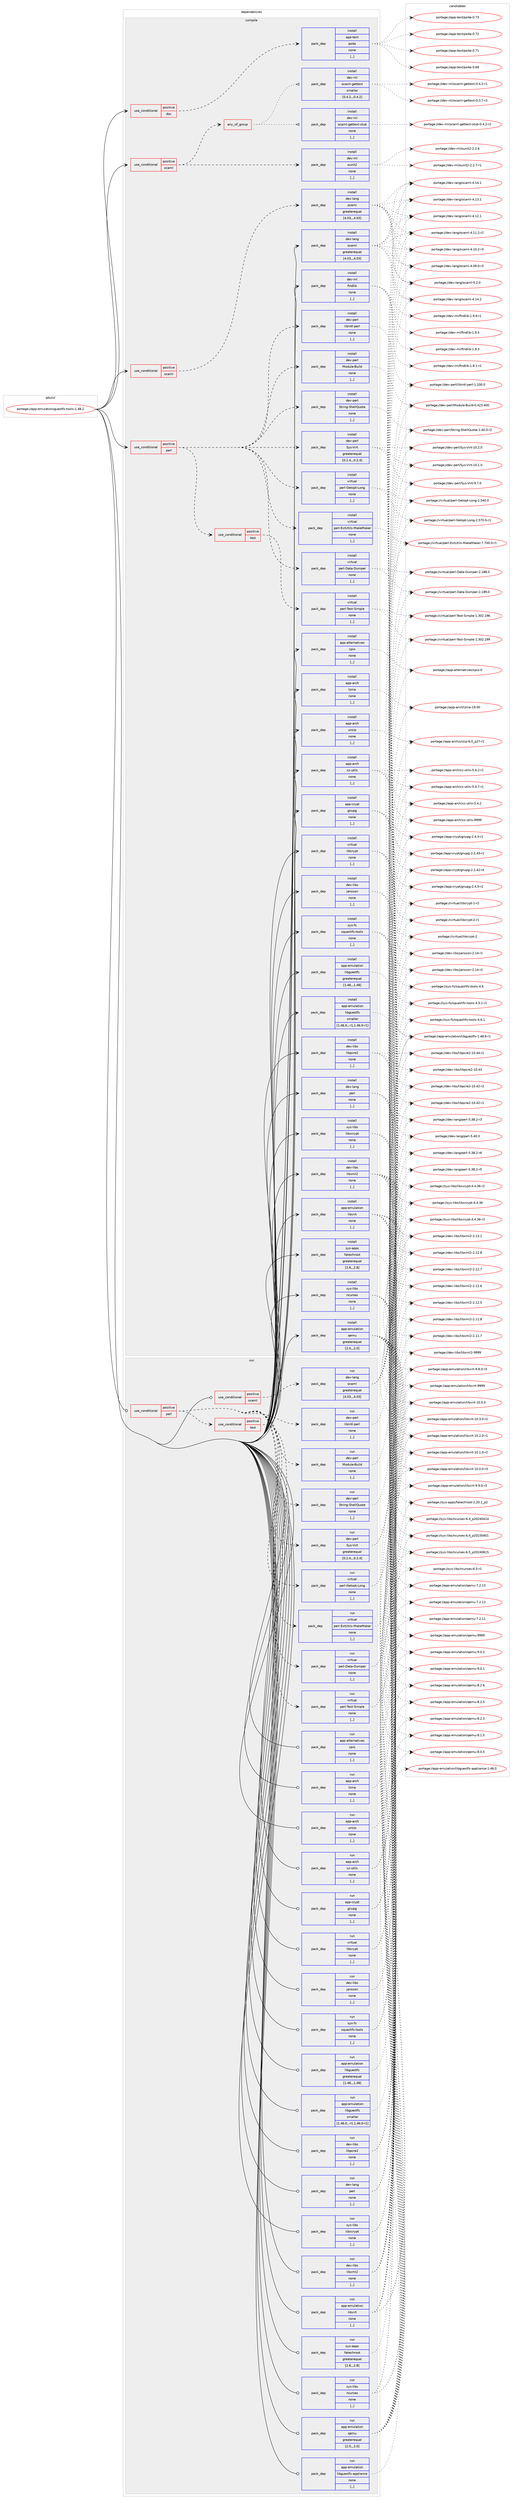 digraph prolog {

# *************
# Graph options
# *************

newrank=true;
concentrate=true;
compound=true;
graph [rankdir=LR,fontname=Helvetica,fontsize=10,ranksep=1.5];#, ranksep=2.5, nodesep=0.2];
edge  [arrowhead=vee];
node  [fontname=Helvetica,fontsize=10];

# **********
# The ebuild
# **********

subgraph cluster_leftcol {
color=gray;
label=<<i>ebuild</i>>;
id [label="portage://app-emulation/guestfs-tools-1.48.2", color=red, width=4, href="../app-emulation/guestfs-tools-1.48.2.svg"];
}

# ****************
# The dependencies
# ****************

subgraph cluster_midcol {
color=gray;
label=<<i>dependencies</i>>;
subgraph cluster_compile {
fillcolor="#eeeeee";
style=filled;
label=<<i>compile</i>>;
subgraph cond6461 {
dependency24446 [label=<<TABLE BORDER="0" CELLBORDER="1" CELLSPACING="0" CELLPADDING="4"><TR><TD ROWSPAN="3" CELLPADDING="10">use_conditional</TD></TR><TR><TD>positive</TD></TR><TR><TD>doc</TD></TR></TABLE>>, shape=none, color=red];
subgraph pack17825 {
dependency24447 [label=<<TABLE BORDER="0" CELLBORDER="1" CELLSPACING="0" CELLPADDING="4" WIDTH="220"><TR><TD ROWSPAN="6" CELLPADDING="30">pack_dep</TD></TR><TR><TD WIDTH="110">install</TD></TR><TR><TD>app-text</TD></TR><TR><TD>po4a</TD></TR><TR><TD>none</TD></TR><TR><TD>[,,]</TD></TR></TABLE>>, shape=none, color=blue];
}
dependency24446:e -> dependency24447:w [weight=20,style="dashed",arrowhead="vee"];
}
id:e -> dependency24446:w [weight=20,style="solid",arrowhead="vee"];
subgraph cond6462 {
dependency24448 [label=<<TABLE BORDER="0" CELLBORDER="1" CELLSPACING="0" CELLPADDING="4"><TR><TD ROWSPAN="3" CELLPADDING="10">use_conditional</TD></TR><TR><TD>positive</TD></TR><TR><TD>ocaml</TD></TR></TABLE>>, shape=none, color=red];
subgraph pack17826 {
dependency24449 [label=<<TABLE BORDER="0" CELLBORDER="1" CELLSPACING="0" CELLPADDING="4" WIDTH="220"><TR><TD ROWSPAN="6" CELLPADDING="30">pack_dep</TD></TR><TR><TD WIDTH="110">install</TD></TR><TR><TD>dev-lang</TD></TR><TR><TD>ocaml</TD></TR><TR><TD>greaterequal</TD></TR><TR><TD>[4.03,,,4.03]</TD></TR></TABLE>>, shape=none, color=blue];
}
dependency24448:e -> dependency24449:w [weight=20,style="dashed",arrowhead="vee"];
}
id:e -> dependency24448:w [weight=20,style="solid",arrowhead="vee"];
subgraph cond6463 {
dependency24450 [label=<<TABLE BORDER="0" CELLBORDER="1" CELLSPACING="0" CELLPADDING="4"><TR><TD ROWSPAN="3" CELLPADDING="10">use_conditional</TD></TR><TR><TD>positive</TD></TR><TR><TD>ocaml</TD></TR></TABLE>>, shape=none, color=red];
subgraph pack17827 {
dependency24451 [label=<<TABLE BORDER="0" CELLBORDER="1" CELLSPACING="0" CELLPADDING="4" WIDTH="220"><TR><TD ROWSPAN="6" CELLPADDING="30">pack_dep</TD></TR><TR><TD WIDTH="110">install</TD></TR><TR><TD>dev-ml</TD></TR><TR><TD>ounit2</TD></TR><TR><TD>none</TD></TR><TR><TD>[,,]</TD></TR></TABLE>>, shape=none, color=blue];
}
dependency24450:e -> dependency24451:w [weight=20,style="dashed",arrowhead="vee"];
subgraph any125 {
dependency24452 [label=<<TABLE BORDER="0" CELLBORDER="1" CELLSPACING="0" CELLPADDING="4"><TR><TD CELLPADDING="10">any_of_group</TD></TR></TABLE>>, shape=none, color=red];subgraph pack17828 {
dependency24453 [label=<<TABLE BORDER="0" CELLBORDER="1" CELLSPACING="0" CELLPADDING="4" WIDTH="220"><TR><TD ROWSPAN="6" CELLPADDING="30">pack_dep</TD></TR><TR><TD WIDTH="110">install</TD></TR><TR><TD>dev-ml</TD></TR><TR><TD>ocaml-gettext</TD></TR><TR><TD>smaller</TD></TR><TR><TD>[0.4.2,,,0.4.2]</TD></TR></TABLE>>, shape=none, color=blue];
}
dependency24452:e -> dependency24453:w [weight=20,style="dotted",arrowhead="oinv"];
subgraph pack17829 {
dependency24454 [label=<<TABLE BORDER="0" CELLBORDER="1" CELLSPACING="0" CELLPADDING="4" WIDTH="220"><TR><TD ROWSPAN="6" CELLPADDING="30">pack_dep</TD></TR><TR><TD WIDTH="110">install</TD></TR><TR><TD>dev-ml</TD></TR><TR><TD>ocaml-gettext-stub</TD></TR><TR><TD>none</TD></TR><TR><TD>[,,]</TD></TR></TABLE>>, shape=none, color=blue];
}
dependency24452:e -> dependency24454:w [weight=20,style="dotted",arrowhead="oinv"];
}
dependency24450:e -> dependency24452:w [weight=20,style="dashed",arrowhead="vee"];
}
id:e -> dependency24450:w [weight=20,style="solid",arrowhead="vee"];
subgraph cond6464 {
dependency24455 [label=<<TABLE BORDER="0" CELLBORDER="1" CELLSPACING="0" CELLPADDING="4"><TR><TD ROWSPAN="3" CELLPADDING="10">use_conditional</TD></TR><TR><TD>positive</TD></TR><TR><TD>perl</TD></TR></TABLE>>, shape=none, color=red];
subgraph pack17830 {
dependency24456 [label=<<TABLE BORDER="0" CELLBORDER="1" CELLSPACING="0" CELLPADDING="4" WIDTH="220"><TR><TD ROWSPAN="6" CELLPADDING="30">pack_dep</TD></TR><TR><TD WIDTH="110">install</TD></TR><TR><TD>virtual</TD></TR><TR><TD>perl-Data-Dumper</TD></TR><TR><TD>none</TD></TR><TR><TD>[,,]</TD></TR></TABLE>>, shape=none, color=blue];
}
dependency24455:e -> dependency24456:w [weight=20,style="dashed",arrowhead="vee"];
subgraph pack17831 {
dependency24457 [label=<<TABLE BORDER="0" CELLBORDER="1" CELLSPACING="0" CELLPADDING="4" WIDTH="220"><TR><TD ROWSPAN="6" CELLPADDING="30">pack_dep</TD></TR><TR><TD WIDTH="110">install</TD></TR><TR><TD>virtual</TD></TR><TR><TD>perl-Getopt-Long</TD></TR><TR><TD>none</TD></TR><TR><TD>[,,]</TD></TR></TABLE>>, shape=none, color=blue];
}
dependency24455:e -> dependency24457:w [weight=20,style="dashed",arrowhead="vee"];
subgraph pack17832 {
dependency24458 [label=<<TABLE BORDER="0" CELLBORDER="1" CELLSPACING="0" CELLPADDING="4" WIDTH="220"><TR><TD ROWSPAN="6" CELLPADDING="30">pack_dep</TD></TR><TR><TD WIDTH="110">install</TD></TR><TR><TD>dev-perl</TD></TR><TR><TD>Module-Build</TD></TR><TR><TD>none</TD></TR><TR><TD>[,,]</TD></TR></TABLE>>, shape=none, color=blue];
}
dependency24455:e -> dependency24458:w [weight=20,style="dashed",arrowhead="vee"];
subgraph pack17833 {
dependency24459 [label=<<TABLE BORDER="0" CELLBORDER="1" CELLSPACING="0" CELLPADDING="4" WIDTH="220"><TR><TD ROWSPAN="6" CELLPADDING="30">pack_dep</TD></TR><TR><TD WIDTH="110">install</TD></TR><TR><TD>dev-perl</TD></TR><TR><TD>libintl-perl</TD></TR><TR><TD>none</TD></TR><TR><TD>[,,]</TD></TR></TABLE>>, shape=none, color=blue];
}
dependency24455:e -> dependency24459:w [weight=20,style="dashed",arrowhead="vee"];
subgraph pack17834 {
dependency24460 [label=<<TABLE BORDER="0" CELLBORDER="1" CELLSPACING="0" CELLPADDING="4" WIDTH="220"><TR><TD ROWSPAN="6" CELLPADDING="30">pack_dep</TD></TR><TR><TD WIDTH="110">install</TD></TR><TR><TD>virtual</TD></TR><TR><TD>perl-ExtUtils-MakeMaker</TD></TR><TR><TD>none</TD></TR><TR><TD>[,,]</TD></TR></TABLE>>, shape=none, color=blue];
}
dependency24455:e -> dependency24460:w [weight=20,style="dashed",arrowhead="vee"];
subgraph pack17835 {
dependency24461 [label=<<TABLE BORDER="0" CELLBORDER="1" CELLSPACING="0" CELLPADDING="4" WIDTH="220"><TR><TD ROWSPAN="6" CELLPADDING="30">pack_dep</TD></TR><TR><TD WIDTH="110">install</TD></TR><TR><TD>dev-perl</TD></TR><TR><TD>Sys-Virt</TD></TR><TR><TD>greaterequal</TD></TR><TR><TD>[0.2.4,,,0.2.4]</TD></TR></TABLE>>, shape=none, color=blue];
}
dependency24455:e -> dependency24461:w [weight=20,style="dashed",arrowhead="vee"];
subgraph pack17836 {
dependency24462 [label=<<TABLE BORDER="0" CELLBORDER="1" CELLSPACING="0" CELLPADDING="4" WIDTH="220"><TR><TD ROWSPAN="6" CELLPADDING="30">pack_dep</TD></TR><TR><TD WIDTH="110">install</TD></TR><TR><TD>dev-perl</TD></TR><TR><TD>String-ShellQuote</TD></TR><TR><TD>none</TD></TR><TR><TD>[,,]</TD></TR></TABLE>>, shape=none, color=blue];
}
dependency24455:e -> dependency24462:w [weight=20,style="dashed",arrowhead="vee"];
subgraph cond6465 {
dependency24463 [label=<<TABLE BORDER="0" CELLBORDER="1" CELLSPACING="0" CELLPADDING="4"><TR><TD ROWSPAN="3" CELLPADDING="10">use_conditional</TD></TR><TR><TD>positive</TD></TR><TR><TD>test</TD></TR></TABLE>>, shape=none, color=red];
subgraph pack17837 {
dependency24464 [label=<<TABLE BORDER="0" CELLBORDER="1" CELLSPACING="0" CELLPADDING="4" WIDTH="220"><TR><TD ROWSPAN="6" CELLPADDING="30">pack_dep</TD></TR><TR><TD WIDTH="110">install</TD></TR><TR><TD>virtual</TD></TR><TR><TD>perl-Test-Simple</TD></TR><TR><TD>none</TD></TR><TR><TD>[,,]</TD></TR></TABLE>>, shape=none, color=blue];
}
dependency24463:e -> dependency24464:w [weight=20,style="dashed",arrowhead="vee"];
}
dependency24455:e -> dependency24463:w [weight=20,style="dashed",arrowhead="vee"];
}
id:e -> dependency24455:w [weight=20,style="solid",arrowhead="vee"];
subgraph pack17838 {
dependency24465 [label=<<TABLE BORDER="0" CELLBORDER="1" CELLSPACING="0" CELLPADDING="4" WIDTH="220"><TR><TD ROWSPAN="6" CELLPADDING="30">pack_dep</TD></TR><TR><TD WIDTH="110">install</TD></TR><TR><TD>app-alternatives</TD></TR><TR><TD>cpio</TD></TR><TR><TD>none</TD></TR><TR><TD>[,,]</TD></TR></TABLE>>, shape=none, color=blue];
}
id:e -> dependency24465:w [weight=20,style="solid",arrowhead="vee"];
subgraph pack17839 {
dependency24466 [label=<<TABLE BORDER="0" CELLBORDER="1" CELLSPACING="0" CELLPADDING="4" WIDTH="220"><TR><TD ROWSPAN="6" CELLPADDING="30">pack_dep</TD></TR><TR><TD WIDTH="110">install</TD></TR><TR><TD>app-arch</TD></TR><TR><TD>lzma</TD></TR><TR><TD>none</TD></TR><TR><TD>[,,]</TD></TR></TABLE>>, shape=none, color=blue];
}
id:e -> dependency24466:w [weight=20,style="solid",arrowhead="vee"];
subgraph pack17840 {
dependency24467 [label=<<TABLE BORDER="0" CELLBORDER="1" CELLSPACING="0" CELLPADDING="4" WIDTH="220"><TR><TD ROWSPAN="6" CELLPADDING="30">pack_dep</TD></TR><TR><TD WIDTH="110">install</TD></TR><TR><TD>app-arch</TD></TR><TR><TD>unzip</TD></TR><TR><TD>none</TD></TR><TR><TD>[,,]</TD></TR></TABLE>>, shape=none, color=blue];
}
id:e -> dependency24467:w [weight=20,style="solid",arrowhead="vee"];
subgraph pack17841 {
dependency24468 [label=<<TABLE BORDER="0" CELLBORDER="1" CELLSPACING="0" CELLPADDING="4" WIDTH="220"><TR><TD ROWSPAN="6" CELLPADDING="30">pack_dep</TD></TR><TR><TD WIDTH="110">install</TD></TR><TR><TD>app-arch</TD></TR><TR><TD>xz-utils</TD></TR><TR><TD>none</TD></TR><TR><TD>[,,]</TD></TR></TABLE>>, shape=none, color=blue];
}
id:e -> dependency24468:w [weight=20,style="solid",arrowhead="vee"];
subgraph pack17842 {
dependency24469 [label=<<TABLE BORDER="0" CELLBORDER="1" CELLSPACING="0" CELLPADDING="4" WIDTH="220"><TR><TD ROWSPAN="6" CELLPADDING="30">pack_dep</TD></TR><TR><TD WIDTH="110">install</TD></TR><TR><TD>app-crypt</TD></TR><TR><TD>gnupg</TD></TR><TR><TD>none</TD></TR><TR><TD>[,,]</TD></TR></TABLE>>, shape=none, color=blue];
}
id:e -> dependency24469:w [weight=20,style="solid",arrowhead="vee"];
subgraph pack17843 {
dependency24470 [label=<<TABLE BORDER="0" CELLBORDER="1" CELLSPACING="0" CELLPADDING="4" WIDTH="220"><TR><TD ROWSPAN="6" CELLPADDING="30">pack_dep</TD></TR><TR><TD WIDTH="110">install</TD></TR><TR><TD>app-emulation</TD></TR><TR><TD>libguestfs</TD></TR><TR><TD>greaterequal</TD></TR><TR><TD>[1.48,,,1.48]</TD></TR></TABLE>>, shape=none, color=blue];
}
id:e -> dependency24470:w [weight=20,style="solid",arrowhead="vee"];
subgraph pack17844 {
dependency24471 [label=<<TABLE BORDER="0" CELLBORDER="1" CELLSPACING="0" CELLPADDING="4" WIDTH="220"><TR><TD ROWSPAN="6" CELLPADDING="30">pack_dep</TD></TR><TR><TD WIDTH="110">install</TD></TR><TR><TD>app-emulation</TD></TR><TR><TD>libvirt</TD></TR><TR><TD>none</TD></TR><TR><TD>[,,]</TD></TR></TABLE>>, shape=none, color=blue];
}
id:e -> dependency24471:w [weight=20,style="solid",arrowhead="vee"];
subgraph pack17845 {
dependency24472 [label=<<TABLE BORDER="0" CELLBORDER="1" CELLSPACING="0" CELLPADDING="4" WIDTH="220"><TR><TD ROWSPAN="6" CELLPADDING="30">pack_dep</TD></TR><TR><TD WIDTH="110">install</TD></TR><TR><TD>app-emulation</TD></TR><TR><TD>qemu</TD></TR><TR><TD>greaterequal</TD></TR><TR><TD>[2.0,,,2.0]</TD></TR></TABLE>>, shape=none, color=blue];
}
id:e -> dependency24472:w [weight=20,style="solid",arrowhead="vee"];
subgraph pack17846 {
dependency24473 [label=<<TABLE BORDER="0" CELLBORDER="1" CELLSPACING="0" CELLPADDING="4" WIDTH="220"><TR><TD ROWSPAN="6" CELLPADDING="30">pack_dep</TD></TR><TR><TD WIDTH="110">install</TD></TR><TR><TD>dev-lang</TD></TR><TR><TD>ocaml</TD></TR><TR><TD>greaterequal</TD></TR><TR><TD>[4.03,,,4.03]</TD></TR></TABLE>>, shape=none, color=blue];
}
id:e -> dependency24473:w [weight=20,style="solid",arrowhead="vee"];
subgraph pack17847 {
dependency24474 [label=<<TABLE BORDER="0" CELLBORDER="1" CELLSPACING="0" CELLPADDING="4" WIDTH="220"><TR><TD ROWSPAN="6" CELLPADDING="30">pack_dep</TD></TR><TR><TD WIDTH="110">install</TD></TR><TR><TD>dev-lang</TD></TR><TR><TD>perl</TD></TR><TR><TD>none</TD></TR><TR><TD>[,,]</TD></TR></TABLE>>, shape=none, color=blue];
}
id:e -> dependency24474:w [weight=20,style="solid",arrowhead="vee"];
subgraph pack17848 {
dependency24475 [label=<<TABLE BORDER="0" CELLBORDER="1" CELLSPACING="0" CELLPADDING="4" WIDTH="220"><TR><TD ROWSPAN="6" CELLPADDING="30">pack_dep</TD></TR><TR><TD WIDTH="110">install</TD></TR><TR><TD>dev-libs</TD></TR><TR><TD>jansson</TD></TR><TR><TD>none</TD></TR><TR><TD>[,,]</TD></TR></TABLE>>, shape=none, color=blue];
}
id:e -> dependency24475:w [weight=20,style="solid",arrowhead="vee"];
subgraph pack17849 {
dependency24476 [label=<<TABLE BORDER="0" CELLBORDER="1" CELLSPACING="0" CELLPADDING="4" WIDTH="220"><TR><TD ROWSPAN="6" CELLPADDING="30">pack_dep</TD></TR><TR><TD WIDTH="110">install</TD></TR><TR><TD>dev-libs</TD></TR><TR><TD>libpcre2</TD></TR><TR><TD>none</TD></TR><TR><TD>[,,]</TD></TR></TABLE>>, shape=none, color=blue];
}
id:e -> dependency24476:w [weight=20,style="solid",arrowhead="vee"];
subgraph pack17850 {
dependency24477 [label=<<TABLE BORDER="0" CELLBORDER="1" CELLSPACING="0" CELLPADDING="4" WIDTH="220"><TR><TD ROWSPAN="6" CELLPADDING="30">pack_dep</TD></TR><TR><TD WIDTH="110">install</TD></TR><TR><TD>dev-libs</TD></TR><TR><TD>libxml2</TD></TR><TR><TD>none</TD></TR><TR><TD>[,,]</TD></TR></TABLE>>, shape=none, color=blue];
}
id:e -> dependency24477:w [weight=20,style="solid",arrowhead="vee"];
subgraph pack17851 {
dependency24478 [label=<<TABLE BORDER="0" CELLBORDER="1" CELLSPACING="0" CELLPADDING="4" WIDTH="220"><TR><TD ROWSPAN="6" CELLPADDING="30">pack_dep</TD></TR><TR><TD WIDTH="110">install</TD></TR><TR><TD>dev-ml</TD></TR><TR><TD>findlib</TD></TR><TR><TD>none</TD></TR><TR><TD>[,,]</TD></TR></TABLE>>, shape=none, color=blue];
}
id:e -> dependency24478:w [weight=20,style="solid",arrowhead="vee"];
subgraph pack17852 {
dependency24479 [label=<<TABLE BORDER="0" CELLBORDER="1" CELLSPACING="0" CELLPADDING="4" WIDTH="220"><TR><TD ROWSPAN="6" CELLPADDING="30">pack_dep</TD></TR><TR><TD WIDTH="110">install</TD></TR><TR><TD>sys-apps</TD></TR><TR><TD>fakechroot</TD></TR><TR><TD>greaterequal</TD></TR><TR><TD>[2.8,,,2.8]</TD></TR></TABLE>>, shape=none, color=blue];
}
id:e -> dependency24479:w [weight=20,style="solid",arrowhead="vee"];
subgraph pack17853 {
dependency24480 [label=<<TABLE BORDER="0" CELLBORDER="1" CELLSPACING="0" CELLPADDING="4" WIDTH="220"><TR><TD ROWSPAN="6" CELLPADDING="30">pack_dep</TD></TR><TR><TD WIDTH="110">install</TD></TR><TR><TD>sys-fs</TD></TR><TR><TD>squashfs-tools</TD></TR><TR><TD>none</TD></TR><TR><TD>[,,]</TD></TR></TABLE>>, shape=none, color=blue];
}
id:e -> dependency24480:w [weight=20,style="solid",arrowhead="vee"];
subgraph pack17854 {
dependency24481 [label=<<TABLE BORDER="0" CELLBORDER="1" CELLSPACING="0" CELLPADDING="4" WIDTH="220"><TR><TD ROWSPAN="6" CELLPADDING="30">pack_dep</TD></TR><TR><TD WIDTH="110">install</TD></TR><TR><TD>sys-libs</TD></TR><TR><TD>libxcrypt</TD></TR><TR><TD>none</TD></TR><TR><TD>[,,]</TD></TR></TABLE>>, shape=none, color=blue];
}
id:e -> dependency24481:w [weight=20,style="solid",arrowhead="vee"];
subgraph pack17855 {
dependency24482 [label=<<TABLE BORDER="0" CELLBORDER="1" CELLSPACING="0" CELLPADDING="4" WIDTH="220"><TR><TD ROWSPAN="6" CELLPADDING="30">pack_dep</TD></TR><TR><TD WIDTH="110">install</TD></TR><TR><TD>sys-libs</TD></TR><TR><TD>ncurses</TD></TR><TR><TD>none</TD></TR><TR><TD>[,,]</TD></TR></TABLE>>, shape=none, color=blue];
}
id:e -> dependency24482:w [weight=20,style="solid",arrowhead="vee"];
subgraph pack17856 {
dependency24483 [label=<<TABLE BORDER="0" CELLBORDER="1" CELLSPACING="0" CELLPADDING="4" WIDTH="220"><TR><TD ROWSPAN="6" CELLPADDING="30">pack_dep</TD></TR><TR><TD WIDTH="110">install</TD></TR><TR><TD>virtual</TD></TR><TR><TD>libcrypt</TD></TR><TR><TD>none</TD></TR><TR><TD>[,,]</TD></TR></TABLE>>, shape=none, color=blue];
}
id:e -> dependency24483:w [weight=20,style="solid",arrowhead="vee"];
subgraph pack17857 {
dependency24484 [label=<<TABLE BORDER="0" CELLBORDER="1" CELLSPACING="0" CELLPADDING="4" WIDTH="220"><TR><TD ROWSPAN="6" CELLPADDING="30">pack_dep</TD></TR><TR><TD WIDTH="110">install</TD></TR><TR><TD>app-emulation</TD></TR><TR><TD>libguestfs</TD></TR><TR><TD>smaller</TD></TR><TR><TD>[1.46.0,,-r1,1.46.0-r1]</TD></TR></TABLE>>, shape=none, color=blue];
}
id:e -> dependency24484:w [weight=20,style="solid",arrowhead="vee"];
}
subgraph cluster_compileandrun {
fillcolor="#eeeeee";
style=filled;
label=<<i>compile and run</i>>;
}
subgraph cluster_run {
fillcolor="#eeeeee";
style=filled;
label=<<i>run</i>>;
subgraph cond6466 {
dependency24485 [label=<<TABLE BORDER="0" CELLBORDER="1" CELLSPACING="0" CELLPADDING="4"><TR><TD ROWSPAN="3" CELLPADDING="10">use_conditional</TD></TR><TR><TD>positive</TD></TR><TR><TD>ocaml</TD></TR></TABLE>>, shape=none, color=red];
subgraph pack17858 {
dependency24486 [label=<<TABLE BORDER="0" CELLBORDER="1" CELLSPACING="0" CELLPADDING="4" WIDTH="220"><TR><TD ROWSPAN="6" CELLPADDING="30">pack_dep</TD></TR><TR><TD WIDTH="110">run</TD></TR><TR><TD>dev-lang</TD></TR><TR><TD>ocaml</TD></TR><TR><TD>greaterequal</TD></TR><TR><TD>[4.03,,,4.03]</TD></TR></TABLE>>, shape=none, color=blue];
}
dependency24485:e -> dependency24486:w [weight=20,style="dashed",arrowhead="vee"];
}
id:e -> dependency24485:w [weight=20,style="solid",arrowhead="odot"];
subgraph cond6467 {
dependency24487 [label=<<TABLE BORDER="0" CELLBORDER="1" CELLSPACING="0" CELLPADDING="4"><TR><TD ROWSPAN="3" CELLPADDING="10">use_conditional</TD></TR><TR><TD>positive</TD></TR><TR><TD>perl</TD></TR></TABLE>>, shape=none, color=red];
subgraph pack17859 {
dependency24488 [label=<<TABLE BORDER="0" CELLBORDER="1" CELLSPACING="0" CELLPADDING="4" WIDTH="220"><TR><TD ROWSPAN="6" CELLPADDING="30">pack_dep</TD></TR><TR><TD WIDTH="110">run</TD></TR><TR><TD>virtual</TD></TR><TR><TD>perl-Data-Dumper</TD></TR><TR><TD>none</TD></TR><TR><TD>[,,]</TD></TR></TABLE>>, shape=none, color=blue];
}
dependency24487:e -> dependency24488:w [weight=20,style="dashed",arrowhead="vee"];
subgraph pack17860 {
dependency24489 [label=<<TABLE BORDER="0" CELLBORDER="1" CELLSPACING="0" CELLPADDING="4" WIDTH="220"><TR><TD ROWSPAN="6" CELLPADDING="30">pack_dep</TD></TR><TR><TD WIDTH="110">run</TD></TR><TR><TD>virtual</TD></TR><TR><TD>perl-Getopt-Long</TD></TR><TR><TD>none</TD></TR><TR><TD>[,,]</TD></TR></TABLE>>, shape=none, color=blue];
}
dependency24487:e -> dependency24489:w [weight=20,style="dashed",arrowhead="vee"];
subgraph pack17861 {
dependency24490 [label=<<TABLE BORDER="0" CELLBORDER="1" CELLSPACING="0" CELLPADDING="4" WIDTH="220"><TR><TD ROWSPAN="6" CELLPADDING="30">pack_dep</TD></TR><TR><TD WIDTH="110">run</TD></TR><TR><TD>dev-perl</TD></TR><TR><TD>Module-Build</TD></TR><TR><TD>none</TD></TR><TR><TD>[,,]</TD></TR></TABLE>>, shape=none, color=blue];
}
dependency24487:e -> dependency24490:w [weight=20,style="dashed",arrowhead="vee"];
subgraph pack17862 {
dependency24491 [label=<<TABLE BORDER="0" CELLBORDER="1" CELLSPACING="0" CELLPADDING="4" WIDTH="220"><TR><TD ROWSPAN="6" CELLPADDING="30">pack_dep</TD></TR><TR><TD WIDTH="110">run</TD></TR><TR><TD>dev-perl</TD></TR><TR><TD>libintl-perl</TD></TR><TR><TD>none</TD></TR><TR><TD>[,,]</TD></TR></TABLE>>, shape=none, color=blue];
}
dependency24487:e -> dependency24491:w [weight=20,style="dashed",arrowhead="vee"];
subgraph pack17863 {
dependency24492 [label=<<TABLE BORDER="0" CELLBORDER="1" CELLSPACING="0" CELLPADDING="4" WIDTH="220"><TR><TD ROWSPAN="6" CELLPADDING="30">pack_dep</TD></TR><TR><TD WIDTH="110">run</TD></TR><TR><TD>virtual</TD></TR><TR><TD>perl-ExtUtils-MakeMaker</TD></TR><TR><TD>none</TD></TR><TR><TD>[,,]</TD></TR></TABLE>>, shape=none, color=blue];
}
dependency24487:e -> dependency24492:w [weight=20,style="dashed",arrowhead="vee"];
subgraph pack17864 {
dependency24493 [label=<<TABLE BORDER="0" CELLBORDER="1" CELLSPACING="0" CELLPADDING="4" WIDTH="220"><TR><TD ROWSPAN="6" CELLPADDING="30">pack_dep</TD></TR><TR><TD WIDTH="110">run</TD></TR><TR><TD>dev-perl</TD></TR><TR><TD>Sys-Virt</TD></TR><TR><TD>greaterequal</TD></TR><TR><TD>[0.2.4,,,0.2.4]</TD></TR></TABLE>>, shape=none, color=blue];
}
dependency24487:e -> dependency24493:w [weight=20,style="dashed",arrowhead="vee"];
subgraph pack17865 {
dependency24494 [label=<<TABLE BORDER="0" CELLBORDER="1" CELLSPACING="0" CELLPADDING="4" WIDTH="220"><TR><TD ROWSPAN="6" CELLPADDING="30">pack_dep</TD></TR><TR><TD WIDTH="110">run</TD></TR><TR><TD>dev-perl</TD></TR><TR><TD>String-ShellQuote</TD></TR><TR><TD>none</TD></TR><TR><TD>[,,]</TD></TR></TABLE>>, shape=none, color=blue];
}
dependency24487:e -> dependency24494:w [weight=20,style="dashed",arrowhead="vee"];
subgraph cond6468 {
dependency24495 [label=<<TABLE BORDER="0" CELLBORDER="1" CELLSPACING="0" CELLPADDING="4"><TR><TD ROWSPAN="3" CELLPADDING="10">use_conditional</TD></TR><TR><TD>positive</TD></TR><TR><TD>test</TD></TR></TABLE>>, shape=none, color=red];
subgraph pack17866 {
dependency24496 [label=<<TABLE BORDER="0" CELLBORDER="1" CELLSPACING="0" CELLPADDING="4" WIDTH="220"><TR><TD ROWSPAN="6" CELLPADDING="30">pack_dep</TD></TR><TR><TD WIDTH="110">run</TD></TR><TR><TD>virtual</TD></TR><TR><TD>perl-Test-Simple</TD></TR><TR><TD>none</TD></TR><TR><TD>[,,]</TD></TR></TABLE>>, shape=none, color=blue];
}
dependency24495:e -> dependency24496:w [weight=20,style="dashed",arrowhead="vee"];
}
dependency24487:e -> dependency24495:w [weight=20,style="dashed",arrowhead="vee"];
}
id:e -> dependency24487:w [weight=20,style="solid",arrowhead="odot"];
subgraph pack17867 {
dependency24497 [label=<<TABLE BORDER="0" CELLBORDER="1" CELLSPACING="0" CELLPADDING="4" WIDTH="220"><TR><TD ROWSPAN="6" CELLPADDING="30">pack_dep</TD></TR><TR><TD WIDTH="110">run</TD></TR><TR><TD>app-alternatives</TD></TR><TR><TD>cpio</TD></TR><TR><TD>none</TD></TR><TR><TD>[,,]</TD></TR></TABLE>>, shape=none, color=blue];
}
id:e -> dependency24497:w [weight=20,style="solid",arrowhead="odot"];
subgraph pack17868 {
dependency24498 [label=<<TABLE BORDER="0" CELLBORDER="1" CELLSPACING="0" CELLPADDING="4" WIDTH="220"><TR><TD ROWSPAN="6" CELLPADDING="30">pack_dep</TD></TR><TR><TD WIDTH="110">run</TD></TR><TR><TD>app-arch</TD></TR><TR><TD>lzma</TD></TR><TR><TD>none</TD></TR><TR><TD>[,,]</TD></TR></TABLE>>, shape=none, color=blue];
}
id:e -> dependency24498:w [weight=20,style="solid",arrowhead="odot"];
subgraph pack17869 {
dependency24499 [label=<<TABLE BORDER="0" CELLBORDER="1" CELLSPACING="0" CELLPADDING="4" WIDTH="220"><TR><TD ROWSPAN="6" CELLPADDING="30">pack_dep</TD></TR><TR><TD WIDTH="110">run</TD></TR><TR><TD>app-arch</TD></TR><TR><TD>unzip</TD></TR><TR><TD>none</TD></TR><TR><TD>[,,]</TD></TR></TABLE>>, shape=none, color=blue];
}
id:e -> dependency24499:w [weight=20,style="solid",arrowhead="odot"];
subgraph pack17870 {
dependency24500 [label=<<TABLE BORDER="0" CELLBORDER="1" CELLSPACING="0" CELLPADDING="4" WIDTH="220"><TR><TD ROWSPAN="6" CELLPADDING="30">pack_dep</TD></TR><TR><TD WIDTH="110">run</TD></TR><TR><TD>app-arch</TD></TR><TR><TD>xz-utils</TD></TR><TR><TD>none</TD></TR><TR><TD>[,,]</TD></TR></TABLE>>, shape=none, color=blue];
}
id:e -> dependency24500:w [weight=20,style="solid",arrowhead="odot"];
subgraph pack17871 {
dependency24501 [label=<<TABLE BORDER="0" CELLBORDER="1" CELLSPACING="0" CELLPADDING="4" WIDTH="220"><TR><TD ROWSPAN="6" CELLPADDING="30">pack_dep</TD></TR><TR><TD WIDTH="110">run</TD></TR><TR><TD>app-crypt</TD></TR><TR><TD>gnupg</TD></TR><TR><TD>none</TD></TR><TR><TD>[,,]</TD></TR></TABLE>>, shape=none, color=blue];
}
id:e -> dependency24501:w [weight=20,style="solid",arrowhead="odot"];
subgraph pack17872 {
dependency24502 [label=<<TABLE BORDER="0" CELLBORDER="1" CELLSPACING="0" CELLPADDING="4" WIDTH="220"><TR><TD ROWSPAN="6" CELLPADDING="30">pack_dep</TD></TR><TR><TD WIDTH="110">run</TD></TR><TR><TD>app-emulation</TD></TR><TR><TD>libguestfs</TD></TR><TR><TD>greaterequal</TD></TR><TR><TD>[1.48,,,1.48]</TD></TR></TABLE>>, shape=none, color=blue];
}
id:e -> dependency24502:w [weight=20,style="solid",arrowhead="odot"];
subgraph pack17873 {
dependency24503 [label=<<TABLE BORDER="0" CELLBORDER="1" CELLSPACING="0" CELLPADDING="4" WIDTH="220"><TR><TD ROWSPAN="6" CELLPADDING="30">pack_dep</TD></TR><TR><TD WIDTH="110">run</TD></TR><TR><TD>app-emulation</TD></TR><TR><TD>libguestfs-appliance</TD></TR><TR><TD>none</TD></TR><TR><TD>[,,]</TD></TR></TABLE>>, shape=none, color=blue];
}
id:e -> dependency24503:w [weight=20,style="solid",arrowhead="odot"];
subgraph pack17874 {
dependency24504 [label=<<TABLE BORDER="0" CELLBORDER="1" CELLSPACING="0" CELLPADDING="4" WIDTH="220"><TR><TD ROWSPAN="6" CELLPADDING="30">pack_dep</TD></TR><TR><TD WIDTH="110">run</TD></TR><TR><TD>app-emulation</TD></TR><TR><TD>libvirt</TD></TR><TR><TD>none</TD></TR><TR><TD>[,,]</TD></TR></TABLE>>, shape=none, color=blue];
}
id:e -> dependency24504:w [weight=20,style="solid",arrowhead="odot"];
subgraph pack17875 {
dependency24505 [label=<<TABLE BORDER="0" CELLBORDER="1" CELLSPACING="0" CELLPADDING="4" WIDTH="220"><TR><TD ROWSPAN="6" CELLPADDING="30">pack_dep</TD></TR><TR><TD WIDTH="110">run</TD></TR><TR><TD>app-emulation</TD></TR><TR><TD>qemu</TD></TR><TR><TD>greaterequal</TD></TR><TR><TD>[2.0,,,2.0]</TD></TR></TABLE>>, shape=none, color=blue];
}
id:e -> dependency24505:w [weight=20,style="solid",arrowhead="odot"];
subgraph pack17876 {
dependency24506 [label=<<TABLE BORDER="0" CELLBORDER="1" CELLSPACING="0" CELLPADDING="4" WIDTH="220"><TR><TD ROWSPAN="6" CELLPADDING="30">pack_dep</TD></TR><TR><TD WIDTH="110">run</TD></TR><TR><TD>dev-lang</TD></TR><TR><TD>perl</TD></TR><TR><TD>none</TD></TR><TR><TD>[,,]</TD></TR></TABLE>>, shape=none, color=blue];
}
id:e -> dependency24506:w [weight=20,style="solid",arrowhead="odot"];
subgraph pack17877 {
dependency24507 [label=<<TABLE BORDER="0" CELLBORDER="1" CELLSPACING="0" CELLPADDING="4" WIDTH="220"><TR><TD ROWSPAN="6" CELLPADDING="30">pack_dep</TD></TR><TR><TD WIDTH="110">run</TD></TR><TR><TD>dev-libs</TD></TR><TR><TD>jansson</TD></TR><TR><TD>none</TD></TR><TR><TD>[,,]</TD></TR></TABLE>>, shape=none, color=blue];
}
id:e -> dependency24507:w [weight=20,style="solid",arrowhead="odot"];
subgraph pack17878 {
dependency24508 [label=<<TABLE BORDER="0" CELLBORDER="1" CELLSPACING="0" CELLPADDING="4" WIDTH="220"><TR><TD ROWSPAN="6" CELLPADDING="30">pack_dep</TD></TR><TR><TD WIDTH="110">run</TD></TR><TR><TD>dev-libs</TD></TR><TR><TD>libpcre2</TD></TR><TR><TD>none</TD></TR><TR><TD>[,,]</TD></TR></TABLE>>, shape=none, color=blue];
}
id:e -> dependency24508:w [weight=20,style="solid",arrowhead="odot"];
subgraph pack17879 {
dependency24509 [label=<<TABLE BORDER="0" CELLBORDER="1" CELLSPACING="0" CELLPADDING="4" WIDTH="220"><TR><TD ROWSPAN="6" CELLPADDING="30">pack_dep</TD></TR><TR><TD WIDTH="110">run</TD></TR><TR><TD>dev-libs</TD></TR><TR><TD>libxml2</TD></TR><TR><TD>none</TD></TR><TR><TD>[,,]</TD></TR></TABLE>>, shape=none, color=blue];
}
id:e -> dependency24509:w [weight=20,style="solid",arrowhead="odot"];
subgraph pack17880 {
dependency24510 [label=<<TABLE BORDER="0" CELLBORDER="1" CELLSPACING="0" CELLPADDING="4" WIDTH="220"><TR><TD ROWSPAN="6" CELLPADDING="30">pack_dep</TD></TR><TR><TD WIDTH="110">run</TD></TR><TR><TD>sys-apps</TD></TR><TR><TD>fakechroot</TD></TR><TR><TD>greaterequal</TD></TR><TR><TD>[2.8,,,2.8]</TD></TR></TABLE>>, shape=none, color=blue];
}
id:e -> dependency24510:w [weight=20,style="solid",arrowhead="odot"];
subgraph pack17881 {
dependency24511 [label=<<TABLE BORDER="0" CELLBORDER="1" CELLSPACING="0" CELLPADDING="4" WIDTH="220"><TR><TD ROWSPAN="6" CELLPADDING="30">pack_dep</TD></TR><TR><TD WIDTH="110">run</TD></TR><TR><TD>sys-fs</TD></TR><TR><TD>squashfs-tools</TD></TR><TR><TD>none</TD></TR><TR><TD>[,,]</TD></TR></TABLE>>, shape=none, color=blue];
}
id:e -> dependency24511:w [weight=20,style="solid",arrowhead="odot"];
subgraph pack17882 {
dependency24512 [label=<<TABLE BORDER="0" CELLBORDER="1" CELLSPACING="0" CELLPADDING="4" WIDTH="220"><TR><TD ROWSPAN="6" CELLPADDING="30">pack_dep</TD></TR><TR><TD WIDTH="110">run</TD></TR><TR><TD>sys-libs</TD></TR><TR><TD>libxcrypt</TD></TR><TR><TD>none</TD></TR><TR><TD>[,,]</TD></TR></TABLE>>, shape=none, color=blue];
}
id:e -> dependency24512:w [weight=20,style="solid",arrowhead="odot"];
subgraph pack17883 {
dependency24513 [label=<<TABLE BORDER="0" CELLBORDER="1" CELLSPACING="0" CELLPADDING="4" WIDTH="220"><TR><TD ROWSPAN="6" CELLPADDING="30">pack_dep</TD></TR><TR><TD WIDTH="110">run</TD></TR><TR><TD>sys-libs</TD></TR><TR><TD>ncurses</TD></TR><TR><TD>none</TD></TR><TR><TD>[,,]</TD></TR></TABLE>>, shape=none, color=blue];
}
id:e -> dependency24513:w [weight=20,style="solid",arrowhead="odot"];
subgraph pack17884 {
dependency24514 [label=<<TABLE BORDER="0" CELLBORDER="1" CELLSPACING="0" CELLPADDING="4" WIDTH="220"><TR><TD ROWSPAN="6" CELLPADDING="30">pack_dep</TD></TR><TR><TD WIDTH="110">run</TD></TR><TR><TD>virtual</TD></TR><TR><TD>libcrypt</TD></TR><TR><TD>none</TD></TR><TR><TD>[,,]</TD></TR></TABLE>>, shape=none, color=blue];
}
id:e -> dependency24514:w [weight=20,style="solid",arrowhead="odot"];
subgraph pack17885 {
dependency24515 [label=<<TABLE BORDER="0" CELLBORDER="1" CELLSPACING="0" CELLPADDING="4" WIDTH="220"><TR><TD ROWSPAN="6" CELLPADDING="30">pack_dep</TD></TR><TR><TD WIDTH="110">run</TD></TR><TR><TD>app-emulation</TD></TR><TR><TD>libguestfs</TD></TR><TR><TD>smaller</TD></TR><TR><TD>[1.46.0,,-r1,1.46.0-r1]</TD></TR></TABLE>>, shape=none, color=blue];
}
id:e -> dependency24515:w [weight=20,style="solid",arrowhead="odot"];
}
}

# **************
# The candidates
# **************

subgraph cluster_choices {
rank=same;
color=gray;
label=<<i>candidates</i>>;

subgraph choice17825 {
color=black;
nodesep=1;
choice97112112451161011201164711211152974548465551 [label="portage://app-text/po4a-0.73", color=red, width=4,href="../app-text/po4a-0.73.svg"];
choice97112112451161011201164711211152974548465550 [label="portage://app-text/po4a-0.72", color=red, width=4,href="../app-text/po4a-0.72.svg"];
choice97112112451161011201164711211152974548465549 [label="portage://app-text/po4a-0.71", color=red, width=4,href="../app-text/po4a-0.71.svg"];
choice97112112451161011201164711211152974548465457 [label="portage://app-text/po4a-0.69", color=red, width=4,href="../app-text/po4a-0.69.svg"];
dependency24447:e -> choice97112112451161011201164711211152974548465551:w [style=dotted,weight="100"];
dependency24447:e -> choice97112112451161011201164711211152974548465550:w [style=dotted,weight="100"];
dependency24447:e -> choice97112112451161011201164711211152974548465549:w [style=dotted,weight="100"];
dependency24447:e -> choice97112112451161011201164711211152974548465457:w [style=dotted,weight="100"];
}
subgraph choice17826 {
color=black;
nodesep=1;
choice1001011184510897110103471119997109108455346504648 [label="portage://dev-lang/ocaml-5.2.0", color=red, width=4,href="../dev-lang/ocaml-5.2.0.svg"];
choice100101118451089711010347111999710910845524649524650 [label="portage://dev-lang/ocaml-4.14.2", color=red, width=4,href="../dev-lang/ocaml-4.14.2.svg"];
choice100101118451089711010347111999710910845524649524649 [label="portage://dev-lang/ocaml-4.14.1", color=red, width=4,href="../dev-lang/ocaml-4.14.1.svg"];
choice100101118451089711010347111999710910845524649514649 [label="portage://dev-lang/ocaml-4.13.1", color=red, width=4,href="../dev-lang/ocaml-4.13.1.svg"];
choice100101118451089711010347111999710910845524649504649 [label="portage://dev-lang/ocaml-4.12.1", color=red, width=4,href="../dev-lang/ocaml-4.12.1.svg"];
choice1001011184510897110103471119997109108455246494946504511450 [label="portage://dev-lang/ocaml-4.11.2-r2", color=red, width=4,href="../dev-lang/ocaml-4.11.2-r2.svg"];
choice1001011184510897110103471119997109108455246494846504511451 [label="portage://dev-lang/ocaml-4.10.2-r3", color=red, width=4,href="../dev-lang/ocaml-4.10.2-r3.svg"];
choice1001011184510897110103471119997109108455246485746484511451 [label="portage://dev-lang/ocaml-4.09.0-r3", color=red, width=4,href="../dev-lang/ocaml-4.09.0-r3.svg"];
dependency24449:e -> choice1001011184510897110103471119997109108455346504648:w [style=dotted,weight="100"];
dependency24449:e -> choice100101118451089711010347111999710910845524649524650:w [style=dotted,weight="100"];
dependency24449:e -> choice100101118451089711010347111999710910845524649524649:w [style=dotted,weight="100"];
dependency24449:e -> choice100101118451089711010347111999710910845524649514649:w [style=dotted,weight="100"];
dependency24449:e -> choice100101118451089711010347111999710910845524649504649:w [style=dotted,weight="100"];
dependency24449:e -> choice1001011184510897110103471119997109108455246494946504511450:w [style=dotted,weight="100"];
dependency24449:e -> choice1001011184510897110103471119997109108455246494846504511451:w [style=dotted,weight="100"];
dependency24449:e -> choice1001011184510897110103471119997109108455246485746484511451:w [style=dotted,weight="100"];
}
subgraph choice17827 {
color=black;
nodesep=1;
choice1001011184510910847111117110105116504550465046554511449 [label="portage://dev-ml/ounit2-2.2.7-r1", color=red, width=4,href="../dev-ml/ounit2-2.2.7-r1.svg"];
choice100101118451091084711111711010511650455046504654 [label="portage://dev-ml/ounit2-2.2.6", color=red, width=4,href="../dev-ml/ounit2-2.2.6.svg"];
dependency24451:e -> choice1001011184510910847111117110105116504550465046554511449:w [style=dotted,weight="100"];
dependency24451:e -> choice100101118451091084711111711010511650455046504654:w [style=dotted,weight="100"];
}
subgraph choice17828 {
color=black;
nodesep=1;
choice10010111845109108471119997109108451031011161161011201164548465246504511449 [label="portage://dev-ml/ocaml-gettext-0.4.2-r1", color=red, width=4,href="../dev-ml/ocaml-gettext-0.4.2-r1.svg"];
choice10010111845109108471119997109108451031011161161011201164548465146554511451 [label="portage://dev-ml/ocaml-gettext-0.3.7-r3", color=red, width=4,href="../dev-ml/ocaml-gettext-0.3.7-r3.svg"];
dependency24453:e -> choice10010111845109108471119997109108451031011161161011201164548465246504511449:w [style=dotted,weight="100"];
dependency24453:e -> choice10010111845109108471119997109108451031011161161011201164548465146554511451:w [style=dotted,weight="100"];
}
subgraph choice17829 {
color=black;
nodesep=1;
choice100101118451091084711199971091084510310111611610112011645115116117984548465246504511450 [label="portage://dev-ml/ocaml-gettext-stub-0.4.2-r2", color=red, width=4,href="../dev-ml/ocaml-gettext-stub-0.4.2-r2.svg"];
dependency24454:e -> choice100101118451091084711199971091084510310111611610112011645115116117984548465246504511450:w [style=dotted,weight="100"];
}
subgraph choice17830 {
color=black;
nodesep=1;
choice11810511411611797108471121011141084568971169745681171091121011144550464956574648 [label="portage://virtual/perl-Data-Dumper-2.189.0", color=red, width=4,href="../virtual/perl-Data-Dumper-2.189.0.svg"];
choice11810511411611797108471121011141084568971169745681171091121011144550464956564648 [label="portage://virtual/perl-Data-Dumper-2.188.0", color=red, width=4,href="../virtual/perl-Data-Dumper-2.188.0.svg"];
dependency24456:e -> choice11810511411611797108471121011141084568971169745681171091121011144550464956574648:w [style=dotted,weight="100"];
dependency24456:e -> choice11810511411611797108471121011141084568971169745681171091121011144550464956564648:w [style=dotted,weight="100"];
}
subgraph choice17831 {
color=black;
nodesep=1;
choice11810511411611797108471121011141084571101116111112116457611111010345504653554846484511449 [label="portage://virtual/perl-Getopt-Long-2.570.0-r1", color=red, width=4,href="../virtual/perl-Getopt-Long-2.570.0-r1.svg"];
choice1181051141161179710847112101114108457110111611111211645761111101034550465352484648 [label="portage://virtual/perl-Getopt-Long-2.540.0", color=red, width=4,href="../virtual/perl-Getopt-Long-2.540.0.svg"];
dependency24457:e -> choice11810511411611797108471121011141084571101116111112116457611111010345504653554846484511449:w [style=dotted,weight="100"];
dependency24457:e -> choice1181051141161179710847112101114108457110111611111211645761111101034550465352484648:w [style=dotted,weight="100"];
}
subgraph choice17832 {
color=black;
nodesep=1;
choice100101118451121011141084777111100117108101456611710510810045484652505146524848 [label="portage://dev-perl/Module-Build-0.423.400", color=red, width=4,href="../dev-perl/Module-Build-0.423.400.svg"];
dependency24458:e -> choice100101118451121011141084777111100117108101456611710510810045484652505146524848:w [style=dotted,weight="100"];
}
subgraph choice17833 {
color=black;
nodesep=1;
choice100101118451121011141084710810598105110116108451121011141084549465151484648 [label="portage://dev-perl/libintl-perl-1.330.0", color=red, width=4,href="../dev-perl/libintl-perl-1.330.0.svg"];
dependency24459:e -> choice100101118451121011141084710810598105110116108451121011141084549465151484648:w [style=dotted,weight="100"];
}
subgraph choice17834 {
color=black;
nodesep=1;
choice1181051141161179710847112101114108456912011685116105108115457797107101779710710111445554655484846484511449 [label="portage://virtual/perl-ExtUtils-MakeMaker-7.700.0-r1", color=red, width=4,href="../virtual/perl-ExtUtils-MakeMaker-7.700.0-r1.svg"];
dependency24460:e -> choice1181051141161179710847112101114108456912011685116105108115457797107101779710710111445554655484846484511449:w [style=dotted,weight="100"];
}
subgraph choice17835 {
color=black;
nodesep=1;
choice100101118451121011141084783121115458610511411645494846504648 [label="portage://dev-perl/Sys-Virt-10.2.0", color=red, width=4,href="../dev-perl/Sys-Virt-10.2.0.svg"];
choice100101118451121011141084783121115458610511411645494846494648 [label="portage://dev-perl/Sys-Virt-10.1.0", color=red, width=4,href="../dev-perl/Sys-Virt-10.1.0.svg"];
choice1001011184511210111410847831211154586105114116455746554648 [label="portage://dev-perl/Sys-Virt-9.7.0", color=red, width=4,href="../dev-perl/Sys-Virt-9.7.0.svg"];
dependency24461:e -> choice100101118451121011141084783121115458610511411645494846504648:w [style=dotted,weight="100"];
dependency24461:e -> choice100101118451121011141084783121115458610511411645494846494648:w [style=dotted,weight="100"];
dependency24461:e -> choice1001011184511210111410847831211154586105114116455746554648:w [style=dotted,weight="100"];
}
subgraph choice17836 {
color=black;
nodesep=1;
choice100101118451121011141084783116114105110103458310410110810881117111116101454946524846484511450 [label="portage://dev-perl/String-ShellQuote-1.40.0-r2", color=red, width=4,href="../dev-perl/String-ShellQuote-1.40.0-r2.svg"];
dependency24462:e -> choice100101118451121011141084783116114105110103458310410110810881117111116101454946524846484511450:w [style=dotted,weight="100"];
}
subgraph choice17837 {
color=black;
nodesep=1;
choice11810511411611797108471121011141084584101115116458310510911210810145494651485046495757 [label="portage://virtual/perl-Test-Simple-1.302.199", color=red, width=4,href="../virtual/perl-Test-Simple-1.302.199.svg"];
choice11810511411611797108471121011141084584101115116458310510911210810145494651485046495754 [label="portage://virtual/perl-Test-Simple-1.302.196", color=red, width=4,href="../virtual/perl-Test-Simple-1.302.196.svg"];
dependency24464:e -> choice11810511411611797108471121011141084584101115116458310510911210810145494651485046495757:w [style=dotted,weight="100"];
dependency24464:e -> choice11810511411611797108471121011141084584101115116458310510911210810145494651485046495754:w [style=dotted,weight="100"];
}
subgraph choice17838 {
color=black;
nodesep=1;
choice9711211245971081161011141109711610511810111547991121051114548 [label="portage://app-alternatives/cpio-0", color=red, width=4,href="../app-alternatives/cpio-0.svg"];
dependency24465:e -> choice9711211245971081161011141109711610511810111547991121051114548:w [style=dotted,weight="100"];
}
subgraph choice17839 {
color=black;
nodesep=1;
choice971121124597114991044710812210997454957464848 [label="portage://app-arch/lzma-19.00", color=red, width=4,href="../app-arch/lzma-19.00.svg"];
dependency24466:e -> choice971121124597114991044710812210997454957464848:w [style=dotted,weight="100"];
}
subgraph choice17840 {
color=black;
nodesep=1;
choice9711211245971149910447117110122105112455446489511250554511449 [label="portage://app-arch/unzip-6.0_p27-r1", color=red, width=4,href="../app-arch/unzip-6.0_p27-r1.svg"];
dependency24467:e -> choice9711211245971149910447117110122105112455446489511250554511449:w [style=dotted,weight="100"];
}
subgraph choice17841 {
color=black;
nodesep=1;
choice9711211245971149910447120122451171161051081154557575757 [label="portage://app-arch/xz-utils-9999", color=red, width=4,href="../app-arch/xz-utils-9999.svg"];
choice9711211245971149910447120122451171161051081154553465446504511449 [label="portage://app-arch/xz-utils-5.6.2-r1", color=red, width=4,href="../app-arch/xz-utils-5.6.2-r1.svg"];
choice9711211245971149910447120122451171161051081154553465246554511449 [label="portage://app-arch/xz-utils-5.4.7-r1", color=red, width=4,href="../app-arch/xz-utils-5.4.7-r1.svg"];
choice971121124597114991044712012245117116105108115455346524650 [label="portage://app-arch/xz-utils-5.4.2", color=red, width=4,href="../app-arch/xz-utils-5.4.2.svg"];
dependency24468:e -> choice9711211245971149910447120122451171161051081154557575757:w [style=dotted,weight="100"];
dependency24468:e -> choice9711211245971149910447120122451171161051081154553465446504511449:w [style=dotted,weight="100"];
dependency24468:e -> choice9711211245971149910447120122451171161051081154553465246554511449:w [style=dotted,weight="100"];
dependency24468:e -> choice971121124597114991044712012245117116105108115455346524650:w [style=dotted,weight="100"];
}
subgraph choice17842 {
color=black;
nodesep=1;
choice971121124599114121112116471031101171121034550465246534511450 [label="portage://app-crypt/gnupg-2.4.5-r2", color=red, width=4,href="../app-crypt/gnupg-2.4.5-r2.svg"];
choice971121124599114121112116471031101171121034550465246534511449 [label="portage://app-crypt/gnupg-2.4.5-r1", color=red, width=4,href="../app-crypt/gnupg-2.4.5-r1.svg"];
choice97112112459911412111211647103110117112103455046504652514511449 [label="portage://app-crypt/gnupg-2.2.43-r1", color=red, width=4,href="../app-crypt/gnupg-2.2.43-r1.svg"];
choice97112112459911412111211647103110117112103455046504652504511452 [label="portage://app-crypt/gnupg-2.2.42-r4", color=red, width=4,href="../app-crypt/gnupg-2.2.42-r4.svg"];
dependency24469:e -> choice971121124599114121112116471031101171121034550465246534511450:w [style=dotted,weight="100"];
dependency24469:e -> choice971121124599114121112116471031101171121034550465246534511449:w [style=dotted,weight="100"];
dependency24469:e -> choice97112112459911412111211647103110117112103455046504652514511449:w [style=dotted,weight="100"];
dependency24469:e -> choice97112112459911412111211647103110117112103455046504652504511452:w [style=dotted,weight="100"];
}
subgraph choice17843 {
color=black;
nodesep=1;
choice9711211245101109117108971161051111104710810598103117101115116102115454946525646544511449 [label="portage://app-emulation/libguestfs-1.48.6-r1", color=red, width=4,href="../app-emulation/libguestfs-1.48.6-r1.svg"];
dependency24470:e -> choice9711211245101109117108971161051111104710810598103117101115116102115454946525646544511449:w [style=dotted,weight="100"];
}
subgraph choice17844 {
color=black;
nodesep=1;
choice97112112451011091171089711610511111047108105981181051141164557575757 [label="portage://app-emulation/libvirt-9999", color=red, width=4,href="../app-emulation/libvirt-9999.svg"];
choice971121124510110911710897116105111110471081059811810511411645494846534648 [label="portage://app-emulation/libvirt-10.5.0", color=red, width=4,href="../app-emulation/libvirt-10.5.0.svg"];
choice9711211245101109117108971161051111104710810598118105114116454948465146484511450 [label="portage://app-emulation/libvirt-10.3.0-r2", color=red, width=4,href="../app-emulation/libvirt-10.3.0-r2.svg"];
choice9711211245101109117108971161051111104710810598118105114116454948465046484511449 [label="portage://app-emulation/libvirt-10.2.0-r1", color=red, width=4,href="../app-emulation/libvirt-10.2.0-r1.svg"];
choice9711211245101109117108971161051111104710810598118105114116454948464946484511450 [label="portage://app-emulation/libvirt-10.1.0-r2", color=red, width=4,href="../app-emulation/libvirt-10.1.0-r2.svg"];
choice9711211245101109117108971161051111104710810598118105114116454948464846484511451 [label="portage://app-emulation/libvirt-10.0.0-r3", color=red, width=4,href="../app-emulation/libvirt-10.0.0-r3.svg"];
choice97112112451011091171089711610511111047108105981181051141164557465746484511451 [label="portage://app-emulation/libvirt-9.9.0-r3", color=red, width=4,href="../app-emulation/libvirt-9.9.0-r3.svg"];
choice97112112451011091171089711610511111047108105981181051141164557465646484511451 [label="portage://app-emulation/libvirt-9.8.0-r3", color=red, width=4,href="../app-emulation/libvirt-9.8.0-r3.svg"];
dependency24471:e -> choice97112112451011091171089711610511111047108105981181051141164557575757:w [style=dotted,weight="100"];
dependency24471:e -> choice971121124510110911710897116105111110471081059811810511411645494846534648:w [style=dotted,weight="100"];
dependency24471:e -> choice9711211245101109117108971161051111104710810598118105114116454948465146484511450:w [style=dotted,weight="100"];
dependency24471:e -> choice9711211245101109117108971161051111104710810598118105114116454948465046484511449:w [style=dotted,weight="100"];
dependency24471:e -> choice9711211245101109117108971161051111104710810598118105114116454948464946484511450:w [style=dotted,weight="100"];
dependency24471:e -> choice9711211245101109117108971161051111104710810598118105114116454948464846484511451:w [style=dotted,weight="100"];
dependency24471:e -> choice97112112451011091171089711610511111047108105981181051141164557465746484511451:w [style=dotted,weight="100"];
dependency24471:e -> choice97112112451011091171089711610511111047108105981181051141164557465646484511451:w [style=dotted,weight="100"];
}
subgraph choice17845 {
color=black;
nodesep=1;
choice971121124510110911710897116105111110471131011091174557575757 [label="portage://app-emulation/qemu-9999", color=red, width=4,href="../app-emulation/qemu-9999.svg"];
choice97112112451011091171089711610511111047113101109117455746484650 [label="portage://app-emulation/qemu-9.0.2", color=red, width=4,href="../app-emulation/qemu-9.0.2.svg"];
choice97112112451011091171089711610511111047113101109117455746484649 [label="portage://app-emulation/qemu-9.0.1", color=red, width=4,href="../app-emulation/qemu-9.0.1.svg"];
choice97112112451011091171089711610511111047113101109117455646504654 [label="portage://app-emulation/qemu-8.2.6", color=red, width=4,href="../app-emulation/qemu-8.2.6.svg"];
choice97112112451011091171089711610511111047113101109117455646504653 [label="portage://app-emulation/qemu-8.2.5", color=red, width=4,href="../app-emulation/qemu-8.2.5.svg"];
choice97112112451011091171089711610511111047113101109117455646504651 [label="portage://app-emulation/qemu-8.2.3", color=red, width=4,href="../app-emulation/qemu-8.2.3.svg"];
choice97112112451011091171089711610511111047113101109117455646494653 [label="portage://app-emulation/qemu-8.1.5", color=red, width=4,href="../app-emulation/qemu-8.1.5.svg"];
choice97112112451011091171089711610511111047113101109117455646484653 [label="portage://app-emulation/qemu-8.0.5", color=red, width=4,href="../app-emulation/qemu-8.0.5.svg"];
choice9711211245101109117108971161051111104711310110911745554650464951 [label="portage://app-emulation/qemu-7.2.13", color=red, width=4,href="../app-emulation/qemu-7.2.13.svg"];
choice9711211245101109117108971161051111104711310110911745554650464950 [label="portage://app-emulation/qemu-7.2.12", color=red, width=4,href="../app-emulation/qemu-7.2.12.svg"];
choice9711211245101109117108971161051111104711310110911745554650464949 [label="portage://app-emulation/qemu-7.2.11", color=red, width=4,href="../app-emulation/qemu-7.2.11.svg"];
dependency24472:e -> choice971121124510110911710897116105111110471131011091174557575757:w [style=dotted,weight="100"];
dependency24472:e -> choice97112112451011091171089711610511111047113101109117455746484650:w [style=dotted,weight="100"];
dependency24472:e -> choice97112112451011091171089711610511111047113101109117455746484649:w [style=dotted,weight="100"];
dependency24472:e -> choice97112112451011091171089711610511111047113101109117455646504654:w [style=dotted,weight="100"];
dependency24472:e -> choice97112112451011091171089711610511111047113101109117455646504653:w [style=dotted,weight="100"];
dependency24472:e -> choice97112112451011091171089711610511111047113101109117455646504651:w [style=dotted,weight="100"];
dependency24472:e -> choice97112112451011091171089711610511111047113101109117455646494653:w [style=dotted,weight="100"];
dependency24472:e -> choice97112112451011091171089711610511111047113101109117455646484653:w [style=dotted,weight="100"];
dependency24472:e -> choice9711211245101109117108971161051111104711310110911745554650464951:w [style=dotted,weight="100"];
dependency24472:e -> choice9711211245101109117108971161051111104711310110911745554650464950:w [style=dotted,weight="100"];
dependency24472:e -> choice9711211245101109117108971161051111104711310110911745554650464949:w [style=dotted,weight="100"];
}
subgraph choice17846 {
color=black;
nodesep=1;
choice1001011184510897110103471119997109108455346504648 [label="portage://dev-lang/ocaml-5.2.0", color=red, width=4,href="../dev-lang/ocaml-5.2.0.svg"];
choice100101118451089711010347111999710910845524649524650 [label="portage://dev-lang/ocaml-4.14.2", color=red, width=4,href="../dev-lang/ocaml-4.14.2.svg"];
choice100101118451089711010347111999710910845524649524649 [label="portage://dev-lang/ocaml-4.14.1", color=red, width=4,href="../dev-lang/ocaml-4.14.1.svg"];
choice100101118451089711010347111999710910845524649514649 [label="portage://dev-lang/ocaml-4.13.1", color=red, width=4,href="../dev-lang/ocaml-4.13.1.svg"];
choice100101118451089711010347111999710910845524649504649 [label="portage://dev-lang/ocaml-4.12.1", color=red, width=4,href="../dev-lang/ocaml-4.12.1.svg"];
choice1001011184510897110103471119997109108455246494946504511450 [label="portage://dev-lang/ocaml-4.11.2-r2", color=red, width=4,href="../dev-lang/ocaml-4.11.2-r2.svg"];
choice1001011184510897110103471119997109108455246494846504511451 [label="portage://dev-lang/ocaml-4.10.2-r3", color=red, width=4,href="../dev-lang/ocaml-4.10.2-r3.svg"];
choice1001011184510897110103471119997109108455246485746484511451 [label="portage://dev-lang/ocaml-4.09.0-r3", color=red, width=4,href="../dev-lang/ocaml-4.09.0-r3.svg"];
dependency24473:e -> choice1001011184510897110103471119997109108455346504648:w [style=dotted,weight="100"];
dependency24473:e -> choice100101118451089711010347111999710910845524649524650:w [style=dotted,weight="100"];
dependency24473:e -> choice100101118451089711010347111999710910845524649524649:w [style=dotted,weight="100"];
dependency24473:e -> choice100101118451089711010347111999710910845524649514649:w [style=dotted,weight="100"];
dependency24473:e -> choice100101118451089711010347111999710910845524649504649:w [style=dotted,weight="100"];
dependency24473:e -> choice1001011184510897110103471119997109108455246494946504511450:w [style=dotted,weight="100"];
dependency24473:e -> choice1001011184510897110103471119997109108455246494846504511451:w [style=dotted,weight="100"];
dependency24473:e -> choice1001011184510897110103471119997109108455246485746484511451:w [style=dotted,weight="100"];
}
subgraph choice17847 {
color=black;
nodesep=1;
choice10010111845108971101034711210111410845534652484648 [label="portage://dev-lang/perl-5.40.0", color=red, width=4,href="../dev-lang/perl-5.40.0.svg"];
choice100101118451089711010347112101114108455346515646504511454 [label="portage://dev-lang/perl-5.38.2-r6", color=red, width=4,href="../dev-lang/perl-5.38.2-r6.svg"];
choice100101118451089711010347112101114108455346515646504511453 [label="portage://dev-lang/perl-5.38.2-r5", color=red, width=4,href="../dev-lang/perl-5.38.2-r5.svg"];
choice100101118451089711010347112101114108455346515646504511451 [label="portage://dev-lang/perl-5.38.2-r3", color=red, width=4,href="../dev-lang/perl-5.38.2-r3.svg"];
dependency24474:e -> choice10010111845108971101034711210111410845534652484648:w [style=dotted,weight="100"];
dependency24474:e -> choice100101118451089711010347112101114108455346515646504511454:w [style=dotted,weight="100"];
dependency24474:e -> choice100101118451089711010347112101114108455346515646504511453:w [style=dotted,weight="100"];
dependency24474:e -> choice100101118451089711010347112101114108455346515646504511451:w [style=dotted,weight="100"];
}
subgraph choice17848 {
color=black;
nodesep=1;
choice1001011184510810598115471069711011511511111045504649524511450 [label="portage://dev-libs/jansson-2.14-r2", color=red, width=4,href="../dev-libs/jansson-2.14-r2.svg"];
choice1001011184510810598115471069711011511511111045504649524511449 [label="portage://dev-libs/jansson-2.14-r1", color=red, width=4,href="../dev-libs/jansson-2.14-r1.svg"];
dependency24475:e -> choice1001011184510810598115471069711011511511111045504649524511450:w [style=dotted,weight="100"];
dependency24475:e -> choice1001011184510810598115471069711011511511111045504649524511449:w [style=dotted,weight="100"];
}
subgraph choice17849 {
color=black;
nodesep=1;
choice1001011184510810598115471081059811299114101504549484652524511449 [label="portage://dev-libs/libpcre2-10.44-r1", color=red, width=4,href="../dev-libs/libpcre2-10.44-r1.svg"];
choice100101118451081059811547108105981129911410150454948465251 [label="portage://dev-libs/libpcre2-10.43", color=red, width=4,href="../dev-libs/libpcre2-10.43.svg"];
choice1001011184510810598115471081059811299114101504549484652504511450 [label="portage://dev-libs/libpcre2-10.42-r2", color=red, width=4,href="../dev-libs/libpcre2-10.42-r2.svg"];
choice1001011184510810598115471081059811299114101504549484652504511449 [label="portage://dev-libs/libpcre2-10.42-r1", color=red, width=4,href="../dev-libs/libpcre2-10.42-r1.svg"];
dependency24476:e -> choice1001011184510810598115471081059811299114101504549484652524511449:w [style=dotted,weight="100"];
dependency24476:e -> choice100101118451081059811547108105981129911410150454948465251:w [style=dotted,weight="100"];
dependency24476:e -> choice1001011184510810598115471081059811299114101504549484652504511450:w [style=dotted,weight="100"];
dependency24476:e -> choice1001011184510810598115471081059811299114101504549484652504511449:w [style=dotted,weight="100"];
}
subgraph choice17850 {
color=black;
nodesep=1;
choice10010111845108105981154710810598120109108504557575757 [label="portage://dev-libs/libxml2-9999", color=red, width=4,href="../dev-libs/libxml2-9999.svg"];
choice100101118451081059811547108105981201091085045504649514649 [label="portage://dev-libs/libxml2-2.13.1", color=red, width=4,href="../dev-libs/libxml2-2.13.1.svg"];
choice100101118451081059811547108105981201091085045504649504656 [label="portage://dev-libs/libxml2-2.12.8", color=red, width=4,href="../dev-libs/libxml2-2.12.8.svg"];
choice100101118451081059811547108105981201091085045504649504655 [label="portage://dev-libs/libxml2-2.12.7", color=red, width=4,href="../dev-libs/libxml2-2.12.7.svg"];
choice100101118451081059811547108105981201091085045504649504654 [label="portage://dev-libs/libxml2-2.12.6", color=red, width=4,href="../dev-libs/libxml2-2.12.6.svg"];
choice100101118451081059811547108105981201091085045504649504653 [label="portage://dev-libs/libxml2-2.12.5", color=red, width=4,href="../dev-libs/libxml2-2.12.5.svg"];
choice100101118451081059811547108105981201091085045504649494656 [label="portage://dev-libs/libxml2-2.11.8", color=red, width=4,href="../dev-libs/libxml2-2.11.8.svg"];
choice100101118451081059811547108105981201091085045504649494655 [label="portage://dev-libs/libxml2-2.11.7", color=red, width=4,href="../dev-libs/libxml2-2.11.7.svg"];
dependency24477:e -> choice10010111845108105981154710810598120109108504557575757:w [style=dotted,weight="100"];
dependency24477:e -> choice100101118451081059811547108105981201091085045504649514649:w [style=dotted,weight="100"];
dependency24477:e -> choice100101118451081059811547108105981201091085045504649504656:w [style=dotted,weight="100"];
dependency24477:e -> choice100101118451081059811547108105981201091085045504649504655:w [style=dotted,weight="100"];
dependency24477:e -> choice100101118451081059811547108105981201091085045504649504654:w [style=dotted,weight="100"];
dependency24477:e -> choice100101118451081059811547108105981201091085045504649504653:w [style=dotted,weight="100"];
dependency24477:e -> choice100101118451081059811547108105981201091085045504649494656:w [style=dotted,weight="100"];
dependency24477:e -> choice100101118451081059811547108105981201091085045504649494655:w [style=dotted,weight="100"];
}
subgraph choice17851 {
color=black;
nodesep=1;
choice1001011184510910847102105110100108105984549465746544511449 [label="portage://dev-ml/findlib-1.9.6-r1", color=red, width=4,href="../dev-ml/findlib-1.9.6-r1.svg"];
choice100101118451091084710210511010010810598454946574653 [label="portage://dev-ml/findlib-1.9.5", color=red, width=4,href="../dev-ml/findlib-1.9.5.svg"];
choice100101118451091084710210511010010810598454946574651 [label="portage://dev-ml/findlib-1.9.3", color=red, width=4,href="../dev-ml/findlib-1.9.3.svg"];
choice1001011184510910847102105110100108105984549465646494511450 [label="portage://dev-ml/findlib-1.8.1-r2", color=red, width=4,href="../dev-ml/findlib-1.8.1-r2.svg"];
dependency24478:e -> choice1001011184510910847102105110100108105984549465746544511449:w [style=dotted,weight="100"];
dependency24478:e -> choice100101118451091084710210511010010810598454946574653:w [style=dotted,weight="100"];
dependency24478:e -> choice100101118451091084710210511010010810598454946574651:w [style=dotted,weight="100"];
dependency24478:e -> choice1001011184510910847102105110100108105984549465646494511450:w [style=dotted,weight="100"];
}
subgraph choice17852 {
color=black;
nodesep=1;
choice1151211154597112112115471029710710199104114111111116455046504846499511250 [label="portage://sys-apps/fakechroot-2.20.1_p2", color=red, width=4,href="../sys-apps/fakechroot-2.20.1_p2.svg"];
dependency24479:e -> choice1151211154597112112115471029710710199104114111111116455046504846499511250:w [style=dotted,weight="100"];
}
subgraph choice17853 {
color=black;
nodesep=1;
choice11512111545102115471151131179711510410211545116111111108115455246544649 [label="portage://sys-fs/squashfs-tools-4.6.1", color=red, width=4,href="../sys-fs/squashfs-tools-4.6.1.svg"];
choice1151211154510211547115113117971151041021154511611111110811545524654 [label="portage://sys-fs/squashfs-tools-4.6", color=red, width=4,href="../sys-fs/squashfs-tools-4.6.svg"];
choice115121115451021154711511311797115104102115451161111111081154552465346494511449 [label="portage://sys-fs/squashfs-tools-4.5.1-r1", color=red, width=4,href="../sys-fs/squashfs-tools-4.5.1-r1.svg"];
dependency24480:e -> choice11512111545102115471151131179711510410211545116111111108115455246544649:w [style=dotted,weight="100"];
dependency24480:e -> choice1151211154510211547115113117971151041021154511611111110811545524654:w [style=dotted,weight="100"];
dependency24480:e -> choice115121115451021154711511311797115104102115451161111111081154552465346494511449:w [style=dotted,weight="100"];
}
subgraph choice17854 {
color=black;
nodesep=1;
choice1151211154510810598115471081059812099114121112116455246524651544511451 [label="portage://sys-libs/libxcrypt-4.4.36-r3", color=red, width=4,href="../sys-libs/libxcrypt-4.4.36-r3.svg"];
choice1151211154510810598115471081059812099114121112116455246524651544511450 [label="portage://sys-libs/libxcrypt-4.4.36-r2", color=red, width=4,href="../sys-libs/libxcrypt-4.4.36-r2.svg"];
choice115121115451081059811547108105981209911412111211645524652465154 [label="portage://sys-libs/libxcrypt-4.4.36", color=red, width=4,href="../sys-libs/libxcrypt-4.4.36.svg"];
dependency24481:e -> choice1151211154510810598115471081059812099114121112116455246524651544511451:w [style=dotted,weight="100"];
dependency24481:e -> choice1151211154510810598115471081059812099114121112116455246524651544511450:w [style=dotted,weight="100"];
dependency24481:e -> choice115121115451081059811547108105981209911412111211645524652465154:w [style=dotted,weight="100"];
}
subgraph choice17855 {
color=black;
nodesep=1;
choice1151211154510810598115471109911711411510111545544653951125048505248544953 [label="portage://sys-libs/ncurses-6.5_p20240615", color=red, width=4,href="../sys-libs/ncurses-6.5_p20240615.svg"];
choice11512111545108105981154711099117114115101115455446534511449 [label="portage://sys-libs/ncurses-6.5-r1", color=red, width=4,href="../sys-libs/ncurses-6.5-r1.svg"];
choice1151211154510810598115471109911711411510111545544652951125048505248524952 [label="portage://sys-libs/ncurses-6.4_p20240414", color=red, width=4,href="../sys-libs/ncurses-6.4_p20240414.svg"];
choice1151211154510810598115471109911711411510111545544652951125048505148524849 [label="portage://sys-libs/ncurses-6.4_p20230401", color=red, width=4,href="../sys-libs/ncurses-6.4_p20230401.svg"];
dependency24482:e -> choice1151211154510810598115471109911711411510111545544653951125048505248544953:w [style=dotted,weight="100"];
dependency24482:e -> choice11512111545108105981154711099117114115101115455446534511449:w [style=dotted,weight="100"];
dependency24482:e -> choice1151211154510810598115471109911711411510111545544652951125048505248524952:w [style=dotted,weight="100"];
dependency24482:e -> choice1151211154510810598115471109911711411510111545544652951125048505148524849:w [style=dotted,weight="100"];
}
subgraph choice17856 {
color=black;
nodesep=1;
choice1181051141161179710847108105989911412111211645504511449 [label="portage://virtual/libcrypt-2-r1", color=red, width=4,href="../virtual/libcrypt-2-r1.svg"];
choice118105114116117971084710810598991141211121164550 [label="portage://virtual/libcrypt-2", color=red, width=4,href="../virtual/libcrypt-2.svg"];
choice1181051141161179710847108105989911412111211645494511450 [label="portage://virtual/libcrypt-1-r2", color=red, width=4,href="../virtual/libcrypt-1-r2.svg"];
dependency24483:e -> choice1181051141161179710847108105989911412111211645504511449:w [style=dotted,weight="100"];
dependency24483:e -> choice118105114116117971084710810598991141211121164550:w [style=dotted,weight="100"];
dependency24483:e -> choice1181051141161179710847108105989911412111211645494511450:w [style=dotted,weight="100"];
}
subgraph choice17857 {
color=black;
nodesep=1;
choice9711211245101109117108971161051111104710810598103117101115116102115454946525646544511449 [label="portage://app-emulation/libguestfs-1.48.6-r1", color=red, width=4,href="../app-emulation/libguestfs-1.48.6-r1.svg"];
dependency24484:e -> choice9711211245101109117108971161051111104710810598103117101115116102115454946525646544511449:w [style=dotted,weight="100"];
}
subgraph choice17858 {
color=black;
nodesep=1;
choice1001011184510897110103471119997109108455346504648 [label="portage://dev-lang/ocaml-5.2.0", color=red, width=4,href="../dev-lang/ocaml-5.2.0.svg"];
choice100101118451089711010347111999710910845524649524650 [label="portage://dev-lang/ocaml-4.14.2", color=red, width=4,href="../dev-lang/ocaml-4.14.2.svg"];
choice100101118451089711010347111999710910845524649524649 [label="portage://dev-lang/ocaml-4.14.1", color=red, width=4,href="../dev-lang/ocaml-4.14.1.svg"];
choice100101118451089711010347111999710910845524649514649 [label="portage://dev-lang/ocaml-4.13.1", color=red, width=4,href="../dev-lang/ocaml-4.13.1.svg"];
choice100101118451089711010347111999710910845524649504649 [label="portage://dev-lang/ocaml-4.12.1", color=red, width=4,href="../dev-lang/ocaml-4.12.1.svg"];
choice1001011184510897110103471119997109108455246494946504511450 [label="portage://dev-lang/ocaml-4.11.2-r2", color=red, width=4,href="../dev-lang/ocaml-4.11.2-r2.svg"];
choice1001011184510897110103471119997109108455246494846504511451 [label="portage://dev-lang/ocaml-4.10.2-r3", color=red, width=4,href="../dev-lang/ocaml-4.10.2-r3.svg"];
choice1001011184510897110103471119997109108455246485746484511451 [label="portage://dev-lang/ocaml-4.09.0-r3", color=red, width=4,href="../dev-lang/ocaml-4.09.0-r3.svg"];
dependency24486:e -> choice1001011184510897110103471119997109108455346504648:w [style=dotted,weight="100"];
dependency24486:e -> choice100101118451089711010347111999710910845524649524650:w [style=dotted,weight="100"];
dependency24486:e -> choice100101118451089711010347111999710910845524649524649:w [style=dotted,weight="100"];
dependency24486:e -> choice100101118451089711010347111999710910845524649514649:w [style=dotted,weight="100"];
dependency24486:e -> choice100101118451089711010347111999710910845524649504649:w [style=dotted,weight="100"];
dependency24486:e -> choice1001011184510897110103471119997109108455246494946504511450:w [style=dotted,weight="100"];
dependency24486:e -> choice1001011184510897110103471119997109108455246494846504511451:w [style=dotted,weight="100"];
dependency24486:e -> choice1001011184510897110103471119997109108455246485746484511451:w [style=dotted,weight="100"];
}
subgraph choice17859 {
color=black;
nodesep=1;
choice11810511411611797108471121011141084568971169745681171091121011144550464956574648 [label="portage://virtual/perl-Data-Dumper-2.189.0", color=red, width=4,href="../virtual/perl-Data-Dumper-2.189.0.svg"];
choice11810511411611797108471121011141084568971169745681171091121011144550464956564648 [label="portage://virtual/perl-Data-Dumper-2.188.0", color=red, width=4,href="../virtual/perl-Data-Dumper-2.188.0.svg"];
dependency24488:e -> choice11810511411611797108471121011141084568971169745681171091121011144550464956574648:w [style=dotted,weight="100"];
dependency24488:e -> choice11810511411611797108471121011141084568971169745681171091121011144550464956564648:w [style=dotted,weight="100"];
}
subgraph choice17860 {
color=black;
nodesep=1;
choice11810511411611797108471121011141084571101116111112116457611111010345504653554846484511449 [label="portage://virtual/perl-Getopt-Long-2.570.0-r1", color=red, width=4,href="../virtual/perl-Getopt-Long-2.570.0-r1.svg"];
choice1181051141161179710847112101114108457110111611111211645761111101034550465352484648 [label="portage://virtual/perl-Getopt-Long-2.540.0", color=red, width=4,href="../virtual/perl-Getopt-Long-2.540.0.svg"];
dependency24489:e -> choice11810511411611797108471121011141084571101116111112116457611111010345504653554846484511449:w [style=dotted,weight="100"];
dependency24489:e -> choice1181051141161179710847112101114108457110111611111211645761111101034550465352484648:w [style=dotted,weight="100"];
}
subgraph choice17861 {
color=black;
nodesep=1;
choice100101118451121011141084777111100117108101456611710510810045484652505146524848 [label="portage://dev-perl/Module-Build-0.423.400", color=red, width=4,href="../dev-perl/Module-Build-0.423.400.svg"];
dependency24490:e -> choice100101118451121011141084777111100117108101456611710510810045484652505146524848:w [style=dotted,weight="100"];
}
subgraph choice17862 {
color=black;
nodesep=1;
choice100101118451121011141084710810598105110116108451121011141084549465151484648 [label="portage://dev-perl/libintl-perl-1.330.0", color=red, width=4,href="../dev-perl/libintl-perl-1.330.0.svg"];
dependency24491:e -> choice100101118451121011141084710810598105110116108451121011141084549465151484648:w [style=dotted,weight="100"];
}
subgraph choice17863 {
color=black;
nodesep=1;
choice1181051141161179710847112101114108456912011685116105108115457797107101779710710111445554655484846484511449 [label="portage://virtual/perl-ExtUtils-MakeMaker-7.700.0-r1", color=red, width=4,href="../virtual/perl-ExtUtils-MakeMaker-7.700.0-r1.svg"];
dependency24492:e -> choice1181051141161179710847112101114108456912011685116105108115457797107101779710710111445554655484846484511449:w [style=dotted,weight="100"];
}
subgraph choice17864 {
color=black;
nodesep=1;
choice100101118451121011141084783121115458610511411645494846504648 [label="portage://dev-perl/Sys-Virt-10.2.0", color=red, width=4,href="../dev-perl/Sys-Virt-10.2.0.svg"];
choice100101118451121011141084783121115458610511411645494846494648 [label="portage://dev-perl/Sys-Virt-10.1.0", color=red, width=4,href="../dev-perl/Sys-Virt-10.1.0.svg"];
choice1001011184511210111410847831211154586105114116455746554648 [label="portage://dev-perl/Sys-Virt-9.7.0", color=red, width=4,href="../dev-perl/Sys-Virt-9.7.0.svg"];
dependency24493:e -> choice100101118451121011141084783121115458610511411645494846504648:w [style=dotted,weight="100"];
dependency24493:e -> choice100101118451121011141084783121115458610511411645494846494648:w [style=dotted,weight="100"];
dependency24493:e -> choice1001011184511210111410847831211154586105114116455746554648:w [style=dotted,weight="100"];
}
subgraph choice17865 {
color=black;
nodesep=1;
choice100101118451121011141084783116114105110103458310410110810881117111116101454946524846484511450 [label="portage://dev-perl/String-ShellQuote-1.40.0-r2", color=red, width=4,href="../dev-perl/String-ShellQuote-1.40.0-r2.svg"];
dependency24494:e -> choice100101118451121011141084783116114105110103458310410110810881117111116101454946524846484511450:w [style=dotted,weight="100"];
}
subgraph choice17866 {
color=black;
nodesep=1;
choice11810511411611797108471121011141084584101115116458310510911210810145494651485046495757 [label="portage://virtual/perl-Test-Simple-1.302.199", color=red, width=4,href="../virtual/perl-Test-Simple-1.302.199.svg"];
choice11810511411611797108471121011141084584101115116458310510911210810145494651485046495754 [label="portage://virtual/perl-Test-Simple-1.302.196", color=red, width=4,href="../virtual/perl-Test-Simple-1.302.196.svg"];
dependency24496:e -> choice11810511411611797108471121011141084584101115116458310510911210810145494651485046495757:w [style=dotted,weight="100"];
dependency24496:e -> choice11810511411611797108471121011141084584101115116458310510911210810145494651485046495754:w [style=dotted,weight="100"];
}
subgraph choice17867 {
color=black;
nodesep=1;
choice9711211245971081161011141109711610511810111547991121051114548 [label="portage://app-alternatives/cpio-0", color=red, width=4,href="../app-alternatives/cpio-0.svg"];
dependency24497:e -> choice9711211245971081161011141109711610511810111547991121051114548:w [style=dotted,weight="100"];
}
subgraph choice17868 {
color=black;
nodesep=1;
choice971121124597114991044710812210997454957464848 [label="portage://app-arch/lzma-19.00", color=red, width=4,href="../app-arch/lzma-19.00.svg"];
dependency24498:e -> choice971121124597114991044710812210997454957464848:w [style=dotted,weight="100"];
}
subgraph choice17869 {
color=black;
nodesep=1;
choice9711211245971149910447117110122105112455446489511250554511449 [label="portage://app-arch/unzip-6.0_p27-r1", color=red, width=4,href="../app-arch/unzip-6.0_p27-r1.svg"];
dependency24499:e -> choice9711211245971149910447117110122105112455446489511250554511449:w [style=dotted,weight="100"];
}
subgraph choice17870 {
color=black;
nodesep=1;
choice9711211245971149910447120122451171161051081154557575757 [label="portage://app-arch/xz-utils-9999", color=red, width=4,href="../app-arch/xz-utils-9999.svg"];
choice9711211245971149910447120122451171161051081154553465446504511449 [label="portage://app-arch/xz-utils-5.6.2-r1", color=red, width=4,href="../app-arch/xz-utils-5.6.2-r1.svg"];
choice9711211245971149910447120122451171161051081154553465246554511449 [label="portage://app-arch/xz-utils-5.4.7-r1", color=red, width=4,href="../app-arch/xz-utils-5.4.7-r1.svg"];
choice971121124597114991044712012245117116105108115455346524650 [label="portage://app-arch/xz-utils-5.4.2", color=red, width=4,href="../app-arch/xz-utils-5.4.2.svg"];
dependency24500:e -> choice9711211245971149910447120122451171161051081154557575757:w [style=dotted,weight="100"];
dependency24500:e -> choice9711211245971149910447120122451171161051081154553465446504511449:w [style=dotted,weight="100"];
dependency24500:e -> choice9711211245971149910447120122451171161051081154553465246554511449:w [style=dotted,weight="100"];
dependency24500:e -> choice971121124597114991044712012245117116105108115455346524650:w [style=dotted,weight="100"];
}
subgraph choice17871 {
color=black;
nodesep=1;
choice971121124599114121112116471031101171121034550465246534511450 [label="portage://app-crypt/gnupg-2.4.5-r2", color=red, width=4,href="../app-crypt/gnupg-2.4.5-r2.svg"];
choice971121124599114121112116471031101171121034550465246534511449 [label="portage://app-crypt/gnupg-2.4.5-r1", color=red, width=4,href="../app-crypt/gnupg-2.4.5-r1.svg"];
choice97112112459911412111211647103110117112103455046504652514511449 [label="portage://app-crypt/gnupg-2.2.43-r1", color=red, width=4,href="../app-crypt/gnupg-2.2.43-r1.svg"];
choice97112112459911412111211647103110117112103455046504652504511452 [label="portage://app-crypt/gnupg-2.2.42-r4", color=red, width=4,href="../app-crypt/gnupg-2.2.42-r4.svg"];
dependency24501:e -> choice971121124599114121112116471031101171121034550465246534511450:w [style=dotted,weight="100"];
dependency24501:e -> choice971121124599114121112116471031101171121034550465246534511449:w [style=dotted,weight="100"];
dependency24501:e -> choice97112112459911412111211647103110117112103455046504652514511449:w [style=dotted,weight="100"];
dependency24501:e -> choice97112112459911412111211647103110117112103455046504652504511452:w [style=dotted,weight="100"];
}
subgraph choice17872 {
color=black;
nodesep=1;
choice9711211245101109117108971161051111104710810598103117101115116102115454946525646544511449 [label="portage://app-emulation/libguestfs-1.48.6-r1", color=red, width=4,href="../app-emulation/libguestfs-1.48.6-r1.svg"];
dependency24502:e -> choice9711211245101109117108971161051111104710810598103117101115116102115454946525646544511449:w [style=dotted,weight="100"];
}
subgraph choice17873 {
color=black;
nodesep=1;
choice97112112451011091171089711610511111047108105981031171011151161021154597112112108105971109910145494652544648 [label="portage://app-emulation/libguestfs-appliance-1.46.0", color=red, width=4,href="../app-emulation/libguestfs-appliance-1.46.0.svg"];
dependency24503:e -> choice97112112451011091171089711610511111047108105981031171011151161021154597112112108105971109910145494652544648:w [style=dotted,weight="100"];
}
subgraph choice17874 {
color=black;
nodesep=1;
choice97112112451011091171089711610511111047108105981181051141164557575757 [label="portage://app-emulation/libvirt-9999", color=red, width=4,href="../app-emulation/libvirt-9999.svg"];
choice971121124510110911710897116105111110471081059811810511411645494846534648 [label="portage://app-emulation/libvirt-10.5.0", color=red, width=4,href="../app-emulation/libvirt-10.5.0.svg"];
choice9711211245101109117108971161051111104710810598118105114116454948465146484511450 [label="portage://app-emulation/libvirt-10.3.0-r2", color=red, width=4,href="../app-emulation/libvirt-10.3.0-r2.svg"];
choice9711211245101109117108971161051111104710810598118105114116454948465046484511449 [label="portage://app-emulation/libvirt-10.2.0-r1", color=red, width=4,href="../app-emulation/libvirt-10.2.0-r1.svg"];
choice9711211245101109117108971161051111104710810598118105114116454948464946484511450 [label="portage://app-emulation/libvirt-10.1.0-r2", color=red, width=4,href="../app-emulation/libvirt-10.1.0-r2.svg"];
choice9711211245101109117108971161051111104710810598118105114116454948464846484511451 [label="portage://app-emulation/libvirt-10.0.0-r3", color=red, width=4,href="../app-emulation/libvirt-10.0.0-r3.svg"];
choice97112112451011091171089711610511111047108105981181051141164557465746484511451 [label="portage://app-emulation/libvirt-9.9.0-r3", color=red, width=4,href="../app-emulation/libvirt-9.9.0-r3.svg"];
choice97112112451011091171089711610511111047108105981181051141164557465646484511451 [label="portage://app-emulation/libvirt-9.8.0-r3", color=red, width=4,href="../app-emulation/libvirt-9.8.0-r3.svg"];
dependency24504:e -> choice97112112451011091171089711610511111047108105981181051141164557575757:w [style=dotted,weight="100"];
dependency24504:e -> choice971121124510110911710897116105111110471081059811810511411645494846534648:w [style=dotted,weight="100"];
dependency24504:e -> choice9711211245101109117108971161051111104710810598118105114116454948465146484511450:w [style=dotted,weight="100"];
dependency24504:e -> choice9711211245101109117108971161051111104710810598118105114116454948465046484511449:w [style=dotted,weight="100"];
dependency24504:e -> choice9711211245101109117108971161051111104710810598118105114116454948464946484511450:w [style=dotted,weight="100"];
dependency24504:e -> choice9711211245101109117108971161051111104710810598118105114116454948464846484511451:w [style=dotted,weight="100"];
dependency24504:e -> choice97112112451011091171089711610511111047108105981181051141164557465746484511451:w [style=dotted,weight="100"];
dependency24504:e -> choice97112112451011091171089711610511111047108105981181051141164557465646484511451:w [style=dotted,weight="100"];
}
subgraph choice17875 {
color=black;
nodesep=1;
choice971121124510110911710897116105111110471131011091174557575757 [label="portage://app-emulation/qemu-9999", color=red, width=4,href="../app-emulation/qemu-9999.svg"];
choice97112112451011091171089711610511111047113101109117455746484650 [label="portage://app-emulation/qemu-9.0.2", color=red, width=4,href="../app-emulation/qemu-9.0.2.svg"];
choice97112112451011091171089711610511111047113101109117455746484649 [label="portage://app-emulation/qemu-9.0.1", color=red, width=4,href="../app-emulation/qemu-9.0.1.svg"];
choice97112112451011091171089711610511111047113101109117455646504654 [label="portage://app-emulation/qemu-8.2.6", color=red, width=4,href="../app-emulation/qemu-8.2.6.svg"];
choice97112112451011091171089711610511111047113101109117455646504653 [label="portage://app-emulation/qemu-8.2.5", color=red, width=4,href="../app-emulation/qemu-8.2.5.svg"];
choice97112112451011091171089711610511111047113101109117455646504651 [label="portage://app-emulation/qemu-8.2.3", color=red, width=4,href="../app-emulation/qemu-8.2.3.svg"];
choice97112112451011091171089711610511111047113101109117455646494653 [label="portage://app-emulation/qemu-8.1.5", color=red, width=4,href="../app-emulation/qemu-8.1.5.svg"];
choice97112112451011091171089711610511111047113101109117455646484653 [label="portage://app-emulation/qemu-8.0.5", color=red, width=4,href="../app-emulation/qemu-8.0.5.svg"];
choice9711211245101109117108971161051111104711310110911745554650464951 [label="portage://app-emulation/qemu-7.2.13", color=red, width=4,href="../app-emulation/qemu-7.2.13.svg"];
choice9711211245101109117108971161051111104711310110911745554650464950 [label="portage://app-emulation/qemu-7.2.12", color=red, width=4,href="../app-emulation/qemu-7.2.12.svg"];
choice9711211245101109117108971161051111104711310110911745554650464949 [label="portage://app-emulation/qemu-7.2.11", color=red, width=4,href="../app-emulation/qemu-7.2.11.svg"];
dependency24505:e -> choice971121124510110911710897116105111110471131011091174557575757:w [style=dotted,weight="100"];
dependency24505:e -> choice97112112451011091171089711610511111047113101109117455746484650:w [style=dotted,weight="100"];
dependency24505:e -> choice97112112451011091171089711610511111047113101109117455746484649:w [style=dotted,weight="100"];
dependency24505:e -> choice97112112451011091171089711610511111047113101109117455646504654:w [style=dotted,weight="100"];
dependency24505:e -> choice97112112451011091171089711610511111047113101109117455646504653:w [style=dotted,weight="100"];
dependency24505:e -> choice97112112451011091171089711610511111047113101109117455646504651:w [style=dotted,weight="100"];
dependency24505:e -> choice97112112451011091171089711610511111047113101109117455646494653:w [style=dotted,weight="100"];
dependency24505:e -> choice97112112451011091171089711610511111047113101109117455646484653:w [style=dotted,weight="100"];
dependency24505:e -> choice9711211245101109117108971161051111104711310110911745554650464951:w [style=dotted,weight="100"];
dependency24505:e -> choice9711211245101109117108971161051111104711310110911745554650464950:w [style=dotted,weight="100"];
dependency24505:e -> choice9711211245101109117108971161051111104711310110911745554650464949:w [style=dotted,weight="100"];
}
subgraph choice17876 {
color=black;
nodesep=1;
choice10010111845108971101034711210111410845534652484648 [label="portage://dev-lang/perl-5.40.0", color=red, width=4,href="../dev-lang/perl-5.40.0.svg"];
choice100101118451089711010347112101114108455346515646504511454 [label="portage://dev-lang/perl-5.38.2-r6", color=red, width=4,href="../dev-lang/perl-5.38.2-r6.svg"];
choice100101118451089711010347112101114108455346515646504511453 [label="portage://dev-lang/perl-5.38.2-r5", color=red, width=4,href="../dev-lang/perl-5.38.2-r5.svg"];
choice100101118451089711010347112101114108455346515646504511451 [label="portage://dev-lang/perl-5.38.2-r3", color=red, width=4,href="../dev-lang/perl-5.38.2-r3.svg"];
dependency24506:e -> choice10010111845108971101034711210111410845534652484648:w [style=dotted,weight="100"];
dependency24506:e -> choice100101118451089711010347112101114108455346515646504511454:w [style=dotted,weight="100"];
dependency24506:e -> choice100101118451089711010347112101114108455346515646504511453:w [style=dotted,weight="100"];
dependency24506:e -> choice100101118451089711010347112101114108455346515646504511451:w [style=dotted,weight="100"];
}
subgraph choice17877 {
color=black;
nodesep=1;
choice1001011184510810598115471069711011511511111045504649524511450 [label="portage://dev-libs/jansson-2.14-r2", color=red, width=4,href="../dev-libs/jansson-2.14-r2.svg"];
choice1001011184510810598115471069711011511511111045504649524511449 [label="portage://dev-libs/jansson-2.14-r1", color=red, width=4,href="../dev-libs/jansson-2.14-r1.svg"];
dependency24507:e -> choice1001011184510810598115471069711011511511111045504649524511450:w [style=dotted,weight="100"];
dependency24507:e -> choice1001011184510810598115471069711011511511111045504649524511449:w [style=dotted,weight="100"];
}
subgraph choice17878 {
color=black;
nodesep=1;
choice1001011184510810598115471081059811299114101504549484652524511449 [label="portage://dev-libs/libpcre2-10.44-r1", color=red, width=4,href="../dev-libs/libpcre2-10.44-r1.svg"];
choice100101118451081059811547108105981129911410150454948465251 [label="portage://dev-libs/libpcre2-10.43", color=red, width=4,href="../dev-libs/libpcre2-10.43.svg"];
choice1001011184510810598115471081059811299114101504549484652504511450 [label="portage://dev-libs/libpcre2-10.42-r2", color=red, width=4,href="../dev-libs/libpcre2-10.42-r2.svg"];
choice1001011184510810598115471081059811299114101504549484652504511449 [label="portage://dev-libs/libpcre2-10.42-r1", color=red, width=4,href="../dev-libs/libpcre2-10.42-r1.svg"];
dependency24508:e -> choice1001011184510810598115471081059811299114101504549484652524511449:w [style=dotted,weight="100"];
dependency24508:e -> choice100101118451081059811547108105981129911410150454948465251:w [style=dotted,weight="100"];
dependency24508:e -> choice1001011184510810598115471081059811299114101504549484652504511450:w [style=dotted,weight="100"];
dependency24508:e -> choice1001011184510810598115471081059811299114101504549484652504511449:w [style=dotted,weight="100"];
}
subgraph choice17879 {
color=black;
nodesep=1;
choice10010111845108105981154710810598120109108504557575757 [label="portage://dev-libs/libxml2-9999", color=red, width=4,href="../dev-libs/libxml2-9999.svg"];
choice100101118451081059811547108105981201091085045504649514649 [label="portage://dev-libs/libxml2-2.13.1", color=red, width=4,href="../dev-libs/libxml2-2.13.1.svg"];
choice100101118451081059811547108105981201091085045504649504656 [label="portage://dev-libs/libxml2-2.12.8", color=red, width=4,href="../dev-libs/libxml2-2.12.8.svg"];
choice100101118451081059811547108105981201091085045504649504655 [label="portage://dev-libs/libxml2-2.12.7", color=red, width=4,href="../dev-libs/libxml2-2.12.7.svg"];
choice100101118451081059811547108105981201091085045504649504654 [label="portage://dev-libs/libxml2-2.12.6", color=red, width=4,href="../dev-libs/libxml2-2.12.6.svg"];
choice100101118451081059811547108105981201091085045504649504653 [label="portage://dev-libs/libxml2-2.12.5", color=red, width=4,href="../dev-libs/libxml2-2.12.5.svg"];
choice100101118451081059811547108105981201091085045504649494656 [label="portage://dev-libs/libxml2-2.11.8", color=red, width=4,href="../dev-libs/libxml2-2.11.8.svg"];
choice100101118451081059811547108105981201091085045504649494655 [label="portage://dev-libs/libxml2-2.11.7", color=red, width=4,href="../dev-libs/libxml2-2.11.7.svg"];
dependency24509:e -> choice10010111845108105981154710810598120109108504557575757:w [style=dotted,weight="100"];
dependency24509:e -> choice100101118451081059811547108105981201091085045504649514649:w [style=dotted,weight="100"];
dependency24509:e -> choice100101118451081059811547108105981201091085045504649504656:w [style=dotted,weight="100"];
dependency24509:e -> choice100101118451081059811547108105981201091085045504649504655:w [style=dotted,weight="100"];
dependency24509:e -> choice100101118451081059811547108105981201091085045504649504654:w [style=dotted,weight="100"];
dependency24509:e -> choice100101118451081059811547108105981201091085045504649504653:w [style=dotted,weight="100"];
dependency24509:e -> choice100101118451081059811547108105981201091085045504649494656:w [style=dotted,weight="100"];
dependency24509:e -> choice100101118451081059811547108105981201091085045504649494655:w [style=dotted,weight="100"];
}
subgraph choice17880 {
color=black;
nodesep=1;
choice1151211154597112112115471029710710199104114111111116455046504846499511250 [label="portage://sys-apps/fakechroot-2.20.1_p2", color=red, width=4,href="../sys-apps/fakechroot-2.20.1_p2.svg"];
dependency24510:e -> choice1151211154597112112115471029710710199104114111111116455046504846499511250:w [style=dotted,weight="100"];
}
subgraph choice17881 {
color=black;
nodesep=1;
choice11512111545102115471151131179711510410211545116111111108115455246544649 [label="portage://sys-fs/squashfs-tools-4.6.1", color=red, width=4,href="../sys-fs/squashfs-tools-4.6.1.svg"];
choice1151211154510211547115113117971151041021154511611111110811545524654 [label="portage://sys-fs/squashfs-tools-4.6", color=red, width=4,href="../sys-fs/squashfs-tools-4.6.svg"];
choice115121115451021154711511311797115104102115451161111111081154552465346494511449 [label="portage://sys-fs/squashfs-tools-4.5.1-r1", color=red, width=4,href="../sys-fs/squashfs-tools-4.5.1-r1.svg"];
dependency24511:e -> choice11512111545102115471151131179711510410211545116111111108115455246544649:w [style=dotted,weight="100"];
dependency24511:e -> choice1151211154510211547115113117971151041021154511611111110811545524654:w [style=dotted,weight="100"];
dependency24511:e -> choice115121115451021154711511311797115104102115451161111111081154552465346494511449:w [style=dotted,weight="100"];
}
subgraph choice17882 {
color=black;
nodesep=1;
choice1151211154510810598115471081059812099114121112116455246524651544511451 [label="portage://sys-libs/libxcrypt-4.4.36-r3", color=red, width=4,href="../sys-libs/libxcrypt-4.4.36-r3.svg"];
choice1151211154510810598115471081059812099114121112116455246524651544511450 [label="portage://sys-libs/libxcrypt-4.4.36-r2", color=red, width=4,href="../sys-libs/libxcrypt-4.4.36-r2.svg"];
choice115121115451081059811547108105981209911412111211645524652465154 [label="portage://sys-libs/libxcrypt-4.4.36", color=red, width=4,href="../sys-libs/libxcrypt-4.4.36.svg"];
dependency24512:e -> choice1151211154510810598115471081059812099114121112116455246524651544511451:w [style=dotted,weight="100"];
dependency24512:e -> choice1151211154510810598115471081059812099114121112116455246524651544511450:w [style=dotted,weight="100"];
dependency24512:e -> choice115121115451081059811547108105981209911412111211645524652465154:w [style=dotted,weight="100"];
}
subgraph choice17883 {
color=black;
nodesep=1;
choice1151211154510810598115471109911711411510111545544653951125048505248544953 [label="portage://sys-libs/ncurses-6.5_p20240615", color=red, width=4,href="../sys-libs/ncurses-6.5_p20240615.svg"];
choice11512111545108105981154711099117114115101115455446534511449 [label="portage://sys-libs/ncurses-6.5-r1", color=red, width=4,href="../sys-libs/ncurses-6.5-r1.svg"];
choice1151211154510810598115471109911711411510111545544652951125048505248524952 [label="portage://sys-libs/ncurses-6.4_p20240414", color=red, width=4,href="../sys-libs/ncurses-6.4_p20240414.svg"];
choice1151211154510810598115471109911711411510111545544652951125048505148524849 [label="portage://sys-libs/ncurses-6.4_p20230401", color=red, width=4,href="../sys-libs/ncurses-6.4_p20230401.svg"];
dependency24513:e -> choice1151211154510810598115471109911711411510111545544653951125048505248544953:w [style=dotted,weight="100"];
dependency24513:e -> choice11512111545108105981154711099117114115101115455446534511449:w [style=dotted,weight="100"];
dependency24513:e -> choice1151211154510810598115471109911711411510111545544652951125048505248524952:w [style=dotted,weight="100"];
dependency24513:e -> choice1151211154510810598115471109911711411510111545544652951125048505148524849:w [style=dotted,weight="100"];
}
subgraph choice17884 {
color=black;
nodesep=1;
choice1181051141161179710847108105989911412111211645504511449 [label="portage://virtual/libcrypt-2-r1", color=red, width=4,href="../virtual/libcrypt-2-r1.svg"];
choice118105114116117971084710810598991141211121164550 [label="portage://virtual/libcrypt-2", color=red, width=4,href="../virtual/libcrypt-2.svg"];
choice1181051141161179710847108105989911412111211645494511450 [label="portage://virtual/libcrypt-1-r2", color=red, width=4,href="../virtual/libcrypt-1-r2.svg"];
dependency24514:e -> choice1181051141161179710847108105989911412111211645504511449:w [style=dotted,weight="100"];
dependency24514:e -> choice118105114116117971084710810598991141211121164550:w [style=dotted,weight="100"];
dependency24514:e -> choice1181051141161179710847108105989911412111211645494511450:w [style=dotted,weight="100"];
}
subgraph choice17885 {
color=black;
nodesep=1;
choice9711211245101109117108971161051111104710810598103117101115116102115454946525646544511449 [label="portage://app-emulation/libguestfs-1.48.6-r1", color=red, width=4,href="../app-emulation/libguestfs-1.48.6-r1.svg"];
dependency24515:e -> choice9711211245101109117108971161051111104710810598103117101115116102115454946525646544511449:w [style=dotted,weight="100"];
}
}

}
